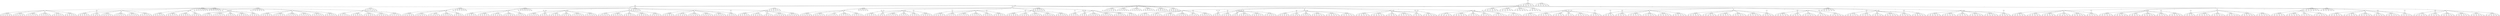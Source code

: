 strict digraph "" {
	0 -> 1	[label=3];
	0 -> 2	[label=3];
	0 -> 3	[label=1];
	0 -> 4	[label=1];
	0 -> 5	[label=3];
	0 -> 6	[label=2];
	1 -> 0	[label=4];
	1 -> 7	[label=2];
	1 -> 8	[label=3];
	1 -> 9	[label=1];
	1 -> 10	[label=0];
	1 -> 11	[label=3];
	1 -> 12	[label=2];
	2 -> 0	[label=4];
	2 -> 13	[label=5];
	2 -> 14	[label=2];
	2 -> 15	[label=2];
	2 -> 16	[label=2];
	2 -> 17	[label=2];
	2 -> 18	[label=2];
	3 -> 0	[label=2];
	3 -> 19	[label=1];
	3 -> 20	[label=3];
	3 -> 21	[label=1];
	3 -> 23	[label=4];
	3 -> 24	[label=7];
	4 -> 0	[label=4];
	4 -> 25	[label=2];
	4 -> 26	[label=4];
	4 -> 27	[label=4];
	4 -> 29	[label=5];
	4 -> 30	[label=3];
	5 -> 0	[label=5];
	5 -> 31	[label=1];
	5 -> 32	[label=2];
	5 -> 33	[label=1];
	5 -> 34	[label=6];
	5 -> 35	[label=2];
	5 -> 36	[label=3];
	6 -> 0	[label=1];
	6 -> 37	[label=3];
	6 -> 38	[label=6];
	6 -> 39	[label=4];
	6 -> 40	[label=2];
	6 -> 41	[label=0];
	6 -> 42	[label=2];
	7 -> 1	[label=1];
	7 -> 43	[label=1];
	7 -> 44	[label=3];
	7 -> 45	[label=2];
	7 -> 46	[label=1];
	7 -> 47	[label=1];
	7 -> 48	[label=2];
	8 -> 1	[label=1];
	8 -> 49	[label=5];
	8 -> 50	[label=1];
	8 -> 51	[label=1];
	8 -> 52	[label=0];
	8 -> 53	[label=2];
	8 -> 54	[label=3];
	9 -> 1	[label=2];
	9 -> 55	[label=2];
	9 -> 56	[label=1];
	9 -> 59	[label=4];
	9 -> 60	[label=3];
	10 -> 1	[label=1];
	10 -> 61	[label=5];
	10 -> 62	[label=2];
	10 -> 63	[label=4];
	10 -> 64	[label=1];
	10 -> 65	[label=3];
	11 -> 1	[label=3];
	11 -> 67	[label=3];
	11 -> 68	[label=1];
	11 -> 69	[label=3];
	11 -> 70	[label=2];
	11 -> 71	[label=3];
	11 -> 72	[label=2];
	12 -> 1	[label=2];
	12 -> 73	[label=3];
	12 -> 75	[label=6];
	12 -> 76	[label=1];
	12 -> 77	[label=3];
	12 -> 78	[label=3];
	13 -> 2	[label=6];
	13 -> 80	[label=4];
	13 -> 81	[label=3];
	13 -> 82	[label=4];
	13 -> 83	[label=4];
	13 -> 84	[label=1];
	14 -> 2	[label=3];
	14 -> 85	[label=2];
	14 -> 86	[label=3];
	14 -> 88	[label=4];
	14 -> 89	[label=2];
	14 -> 90	[label=2];
	15 -> 2	[label=4];
	15 -> 91	[label=2];
	15 -> 92	[label=3];
	15 -> 93	[label=2];
	15 -> 94	[label=3];
	15 -> 95	[label=2];
	15 -> 96	[label=1];
	16 -> 2	[label=4];
	16 -> 97	[label=3];
	16 -> 98	[label=3];
	16 -> 99	[label=1];
	16 -> 100	[label=1];
	16 -> 102	[label=2];
	17 -> 2	[label=1];
	17 -> 103	[label=4];
	17 -> 104	[label=2];
	17 -> 105	[label=3];
	17 -> 106	[label=1];
	17 -> 107	[label=1];
	17 -> 108	[label=3];
	18 -> 2	[label=1];
	18 -> 109	[label=2];
	18 -> 110	[label=3];
	18 -> 111	[label=2];
	18 -> 113	[label=1];
	18 -> 114	[label=2];
	19 -> 3	[label=4];
	19 -> 115	[label=2];
	19 -> 116	[label=0];
	19 -> 118	[label=3];
	19 -> 119	[label=2];
	19 -> 120	[label=5];
	20 -> 3	[label=1];
	20 -> 121	[label=5];
	20 -> 122	[label=1];
	20 -> 123	[label=1];
	20 -> 124	[label=1];
	20 -> 125	[label=3];
	20 -> 126	[label=1];
	21 -> 3	[label=3];
	21 -> 127	[label=2];
	21 -> 128	[label=2];
	21 -> 129	[label=0];
	21 -> 130	[label=3];
	21 -> 131	[label=2];
	21 -> 132	[label=4];
	22 -> 3	[label=2];
	22 -> 133	[label=3];
	22 -> 134	[label=4];
	22 -> 135	[label=2];
	22 -> 136	[label=3];
	22 -> 137	[label=3];
	22 -> 138	[label=2];
	23 -> 3	[label=4];
	23 -> 139	[label=2];
	23 -> 141	[label=1];
	23 -> 142	[label=4];
	23 -> 143	[label=2];
	23 -> 144	[label=2];
	24 -> 3	[label=5];
	24 -> 145	[label=2];
	24 -> 146	[label=4];
	24 -> 147	[label=4];
	24 -> 148	[label=3];
	24 -> 149	[label=1];
	24 -> 150	[label=6];
	25 -> 4	[label=3];
	25 -> 151	[label=1];
	25 -> 152	[label=2];
	25 -> 153	[label=0];
	25 -> 154	[label=3];
	25 -> 155	[label=2];
	25 -> 156	[label=2];
	26 -> 4	[label=4];
	26 -> 157	[label=2];
	26 -> 158	[label=3];
	26 -> 159	[label=3];
	26 -> 160	[label=3];
	26 -> 161	[label=1];
	26 -> 162	[label=3];
	27 -> 4	[label=4];
	27 -> 163	[label=3];
	27 -> 164	[label=1];
	27 -> 165	[label=2];
	27 -> 166	[label=1];
	27 -> 167	[label=4];
	27 -> 168	[label=1];
	28 -> 4	[label=4];
	28 -> 169	[label=2];
	28 -> 170	[label=2];
	28 -> 171	[label=3];
	28 -> 172	[label=5];
	29 -> 4	[label=2];
	29 -> 175	[label=5];
	29 -> 176	[label=2];
	29 -> 177	[label=3];
	29 -> 178	[label=2];
	29 -> 179	[label=2];
	29 -> 180	[label=3];
	30 -> 4	[label=4];
	30 -> 181	[label=3];
	30 -> 182	[label=5];
	30 -> 183	[label=3];
	30 -> 184	[label=2];
	30 -> 185	[label=2];
	30 -> 186	[label=3];
	31 -> 5	[label=1];
	31 -> 187	[label=2];
	31 -> 188	[label=2];
	31 -> 189	[label=2];
	31 -> 190	[label=2];
	31 -> 191	[label=2];
	31 -> 192	[label=3];
	32 -> 5	[label=1];
	32 -> 193	[label=5];
	32 -> 194	[label=4];
	32 -> 195	[label=2];
	32 -> 196	[label=4];
	32 -> 197	[label=6];
	32 -> 198	[label=4];
	33 -> 5	[label=1];
	33 -> 199	[label=2];
	33 -> 200	[label=5];
	33 -> 201	[label=2];
	33 -> 202	[label=2];
	33 -> 203	[label=3];
	33 -> 204	[label=4];
	34 -> 5	[label=4];
	34 -> 205	[label=3];
	34 -> 206	[label=0];
	34 -> 207	[label=1];
	34 -> 209	[label=5];
	34 -> 210	[label=2];
	35 -> 5	[label=0];
	35 -> 211	[label=0];
	35 -> 212	[label=4];
	35 -> 213	[label=2];
	35 -> 214	[label=4];
	35 -> 215	[label=4];
	35 -> 216	[label=4];
	36 -> 5	[label=3];
	36 -> 217	[label=1];
	36 -> 218	[label=4];
	36 -> 219	[label=0];
	36 -> 220	[label=1];
	36 -> 221	[label=3];
	36 -> 222	[label=0];
	37 -> 6	[label=4];
	37 -> 223	[label=2];
	37 -> 224	[label=1];
	37 -> 225	[label=2];
	37 -> 226	[label=2];
	37 -> 227	[label=2];
	37 -> 228	[label=2];
	38 -> 6	[label=4];
	38 -> 229	[label=1];
	38 -> 230	[label=1];
	38 -> 231	[label=2];
	38 -> 232	[label=1];
	38 -> 233	[label=2];
	38 -> 234	[label=2];
	39 -> 6	[label=5];
	39 -> 235	[label=2];
	39 -> 236	[label=5];
	39 -> 237	[label=2];
	39 -> 238	[label=0];
	39 -> 239	[label=3];
	39 -> 240	[label=2];
	40 -> 241	[label=2];
	40 -> 243	[label=1];
	40 -> 245	[label=2];
	40 -> 246	[label=2];
	41 -> 6	[label=1];
	41 -> 247	[label=1];
	41 -> 248	[label=1];
	41 -> 249	[label=4];
	41 -> 250	[label=1];
	41 -> 251	[label=4];
	41 -> 252	[label=3];
	42 -> 6	[label=2];
	42 -> 253	[label=0];
	42 -> 254	[label=4];
	42 -> 255	[label=0];
	42 -> 256	[label=2];
	42 -> 257	[label=2];
	42 -> 258	[label=3];
	43 -> 7	[label=2];
	43 -> 259	[label=2];
	43 -> 260	[label=3];
	43 -> 261	[label=3];
	43 -> 262	[label=2];
	43 -> 263	[label=0];
	43 -> 264	[label=4];
	44 -> 7	[label=1];
	44 -> 265	[label=1];
	44 -> 266	[label=3];
	44 -> 267	[label=1];
	44 -> 268	[label=3];
	44 -> 269	[label=2];
	44 -> 270	[label=3];
	45 -> 7	[label=1];
	45 -> 271	[label=2];
	45 -> 272	[label=1];
	45 -> 273	[label=2];
	45 -> 274	[label=2];
	45 -> 275	[label=4];
	45 -> 276	[label=6];
	46 -> 7	[label=4];
	46 -> 277	[label=5];
	46 -> 278	[label=4];
	46 -> 279	[label=3];
	46 -> 280	[label=1];
	46 -> 281	[label=3];
	46 -> 282	[label=4];
	47 -> 7	[label=0];
	47 -> 283	[label=4];
	47 -> 284	[label=1];
	47 -> 285	[label=2];
	47 -> 286	[label=2];
	47 -> 287	[label=2];
	47 -> 288	[label=3];
	48 -> 7	[label=4];
	48 -> 289	[label=2];
	48 -> 290	[label=1];
	48 -> 291	[label=1];
	48 -> 292	[label=4];
	48 -> 293	[label=3];
	48 -> 294	[label=3];
	49 -> 8	[label=4];
	49 -> 295	[label=2];
	49 -> 296	[label=4];
	49 -> 297	[label=0];
	49 -> 298	[label=4];
	49 -> 299	[label=3];
	49 -> 300	[label=1];
	50 -> 8	[label=0];
	50 -> 301	[label=0];
	50 -> 302	[label=2];
	50 -> 303	[label=1];
	50 -> 304	[label=2];
	50 -> 306	[label=2];
	51 -> 307	[label=0];
	51 -> 308	[label=2];
	51 -> 309	[label=2];
	51 -> 310	[label=2];
	51 -> 311	[label=3];
	51 -> 312	[label=3];
	52 -> 8	[label=3];
	52 -> 313	[label=1];
	52 -> 314	[label=2];
	52 -> 315	[label=6];
	52 -> 316	[label=4];
	52 -> 317	[label=1];
	52 -> 318	[label=3];
	53 -> 8	[label=2];
	53 -> 319	[label=3];
	53 -> 320	[label=1];
	53 -> 321	[label=1];
	53 -> 322	[label=2];
	53 -> 323	[label=2];
	53 -> 324	[label=5];
	54 -> 8	[label=2];
	54 -> 325	[label=3];
	54 -> 326	[label=1];
	54 -> 327	[label=4];
	54 -> 328	[label=1];
	54 -> 329	[label=3];
	54 -> 330	[label=1];
	55 -> 9	[label=3];
	55 -> 331	[label=6];
	55 -> 332	[label=3];
	55 -> 333	[label=1];
	55 -> 334	[label=1];
	55 -> 335	[label=6];
	55 -> 336	[label=4];
	56 -> 9	[label=3];
	56 -> 337	[label=2];
	56 -> 338	[label=2];
	56 -> 339	[label=1];
	56 -> 340	[label=2];
	56 -> 341	[label=3];
	56 -> 342	[label=5];
	57 -> 9	[label=4];
	57 -> 343	[label=1];
	57 -> 344	[label=2];
	57 -> 345	[label=2];
	57 -> 346	[label=3];
	57 -> 347	[label=2];
	57 -> 348	[label=1];
	58 -> 9	[label=4];
	58 -> 349	[label=3];
	58 -> 350	[label=3];
	58 -> 351	[label=5];
	58 -> 352	[label=3];
	58 -> 353	[label=3];
	58 -> 354	[label=3];
	59 -> 9	[label=2];
	59 -> 355	[label=4];
	59 -> 356	[label=2];
	59 -> 357	[label=1];
	59 -> 358	[label=3];
	59 -> 359	[label=3];
	59 -> 360	[label=2];
	60 -> 9	[label=4];
	60 -> 361	[label=2];
	60 -> 362	[label=3];
	60 -> 363	[label=4];
	60 -> 365	[label=4];
	60 -> 366	[label=3];
	61 -> 10	[label=1];
	61 -> 367	[label=0];
	61 -> 369	[label=1];
	61 -> 370	[label=2];
	61 -> 371	[label=3];
	61 -> 372	[label=1];
	62 -> 10	[label=4];
	62 -> 373	[label=2];
	62 -> 374	[label=1];
	62 -> 375	[label=2];
	62 -> 376	[label=4];
	62 -> 377	[label=1];
	62 -> 378	[label=4];
	63 -> 10	[label=1];
	63 -> 380	[label=3];
	63 -> 381	[label=2];
	63 -> 382	[label=2];
	63 -> 383	[label=1];
	63 -> 384	[label=2];
	64 -> 10	[label=3];
	64 -> 385	[label=5];
	64 -> 386	[label=2];
	64 -> 387	[label=4];
	64 -> 388	[label=5];
	64 -> 389	[label=3];
	64 -> 390	[label=2];
	65 -> 10	[label=2];
	65 -> 391	[label=2];
	65 -> 392	[label=4];
	65 -> 393	[label=1];
	65 -> 395	[label=1];
	65 -> 396	[label=4];
	66 -> 10	[label=1];
	66 -> 397	[label=2];
	66 -> 398	[label=3];
	66 -> 399	[label=3];
	66 -> 400	[label=2];
	66 -> 401	[label=0];
	66 -> 402	[label=1];
	67 -> 11	[label=5];
	67 -> 403	[label=5];
	67 -> 404	[label=5];
	67 -> 405	[label=3];
	67 -> 406	[label=5];
	67 -> 407	[label=6];
	67 -> 408	[label=4];
	68 -> 11	[label=2];
	68 -> 409	[label=3];
	68 -> 410	[label=3];
	68 -> 411	[label=0];
	68 -> 412	[label=3];
	68 -> 413	[label=2];
	68 -> 414	[label=4];
	69 -> 11	[label=4];
	69 -> 415	[label=1];
	69 -> 416	[label=4];
	69 -> 417	[label=2];
	69 -> 418	[label=3];
	69 -> 419	[label=0];
	69 -> 420	[label=1];
	70 -> 11	[label=3];
	70 -> 421	[label=3];
	70 -> 422	[label=3];
	70 -> 423	[label=3];
	70 -> 424	[label=2];
	70 -> 425	[label=2];
	70 -> 426	[label=2];
	71 -> 11	[label=2];
	71 -> 427	[label=4];
	71 -> 428	[label=4];
	71 -> 429	[label=0];
	71 -> 430	[label=4];
	71 -> 431	[label=0];
	71 -> 432	[label=6];
	72 -> 11	[label=1];
	72 -> 433	[label=2];
	72 -> 434	[label=1];
	72 -> 435	[label=2];
	72 -> 436	[label=4];
	72 -> 437	[label=2];
	72 -> 438	[label=2];
	73 -> 12	[label=1];
	73 -> 439	[label=2];
	73 -> 440	[label=4];
	73 -> 441	[label=3];
	73 -> 442	[label=2];
	73 -> 443	[label=3];
	73 -> 444	[label=4];
	74 -> 12	[label=3];
	74 -> 445	[label=3];
	74 -> 446	[label=4];
	74 -> 447	[label=3];
	74 -> 448	[label=2];
	74 -> 449	[label=2];
	74 -> 450	[label=2];
	75 -> 12	[label=5];
	75 -> 451	[label=2];
	75 -> 452	[label=3];
	75 -> 453	[label=1];
	75 -> 454	[label=3];
	75 -> 455	[label=1];
	75 -> 456	[label=1];
	76 -> 12	[label=3];
	76 -> 457	[label=4];
	76 -> 458	[label=2];
	76 -> 459	[label=1];
	76 -> 460	[label=3];
	76 -> 461	[label=2];
	76 -> 462	[label=1];
	77 -> 12	[label=3];
	77 -> 463	[label=2];
	77 -> 464	[label=3];
	77 -> 465	[label=3];
	77 -> 466	[label=2];
	77 -> 467	[label=2];
	77 -> 468	[label=4];
	78 -> 12	[label=3];
	78 -> 469	[label=2];
	78 -> 470	[label=4];
	78 -> 471	[label=1];
	78 -> 472	[label=1];
	78 -> 473	[label=5];
	78 -> 474	[label=1];
	79 -> 13	[label=4];
	79 -> 475	[label=4];
	79 -> 476	[label=2];
	79 -> 477	[label=2];
	79 -> 478	[label=2];
	79 -> 479	[label=4];
	79 -> 480	[label=4];
	80 -> 13	[label=2];
	80 -> 481	[label=1];
	80 -> 482	[label=2];
	80 -> 483	[label=2];
	80 -> 484	[label=1];
	80 -> 485	[label=2];
	80 -> 486	[label=2];
	81 -> 13	[label=2];
	81 -> 487	[label=5];
	81 -> 488	[label=2];
	81 -> 489	[label=5];
	81 -> 490	[label=2];
	81 -> 491	[label=2];
	81 -> 492	[label=6];
	82 -> 13	[label=1];
	82 -> 493	[label=3];
	82 -> 494	[label=3];
	82 -> 495	[label=1];
	82 -> 496	[label=2];
	82 -> 497	[label=2];
	82 -> 498	[label=4];
	83 -> 13	[label=3];
	83 -> 499	[label=1];
	83 -> 500	[label=4];
	83 -> 501	[label=0];
	83 -> 502	[label=3];
	83 -> 503	[label=2];
	83 -> 504	[label=2];
	84 -> 13	[label=1];
	84 -> 505	[label=2];
	84 -> 507	[label=3];
	84 -> 508	[label=5];
	84 -> 509	[label=3];
	84 -> 510	[label=2];
	85 -> 14	[label=3];
	85 -> 511	[label=1];
	85 -> 512	[label=4];
	85 -> 513	[label=3];
	85 -> 514	[label=5];
	85 -> 515	[label=2];
	85 -> 516	[label=3];
	86 -> 14	[label=5];
	86 -> 517	[label=0];
	86 -> 518	[label=5];
	86 -> 519	[label=3];
	86 -> 520	[label=0];
	86 -> 521	[label=3];
	86 -> 522	[label=1];
	87 -> 14	[label=4];
	87 -> 523	[label=0];
	87 -> 524	[label=2];
	87 -> 525	[label=3];
	87 -> 526	[label=2];
	87 -> 527	[label=0];
	87 -> 528	[label=3];
	88 -> 14	[label=1];
	88 -> 529	[label=3];
	88 -> 530	[label=2];
	88 -> 531	[label=3];
	88 -> 532	[label=0];
	88 -> 533	[label=3];
	88 -> 534	[label=4];
	89 -> 14	[label=3];
	89 -> 535	[label=0];
	89 -> 536	[label=2];
	89 -> 537	[label=1];
	89 -> 538	[label=4];
	89 -> 539	[label=1];
	89 -> 540	[label=5];
	90 -> 14	[label=1];
	90 -> 541	[label=3];
	90 -> 542	[label=2];
	90 -> 544	[label=2];
	90 -> 545	[label=2];
	90 -> 546	[label=1];
	91 -> 15	[label=2];
	91 -> 547	[label=4];
	91 -> 548	[label=1];
	91 -> 549	[label=0];
	91 -> 550	[label=2];
	91 -> 551	[label=3];
	91 -> 552	[label=2];
	92 -> 15	[label=3];
	92 -> 553	[label=2];
	92 -> 554	[label=1];
	92 -> 555	[label=1];
	92 -> 556	[label=6];
	93 -> 15	[label=2];
	93 -> 559	[label=2];
	93 -> 560	[label=1];
	93 -> 561	[label=3];
	93 -> 562	[label=4];
	93 -> 563	[label=4];
	93 -> 564	[label=1];
	94 -> 15	[label=2];
	94 -> 565	[label=2];
	94 -> 566	[label=6];
	94 -> 567	[label=2];
	94 -> 568	[label=1];
	94 -> 569	[label=2];
	95 -> 15	[label=0];
	95 -> 571	[label=4];
	95 -> 572	[label=3];
	95 -> 573	[label=0];
	95 -> 574	[label=0];
	95 -> 575	[label=0];
	95 -> 576	[label=1];
	96 -> 15	[label=1];
	96 -> 577	[label=1];
	96 -> 578	[label=4];
	96 -> 579	[label=2];
	96 -> 580	[label=2];
	96 -> 581	[label=2];
	96 -> 582	[label=3];
	97 -> 16	[label=3];
	97 -> 583	[label=2];
	97 -> 584	[label=2];
	97 -> 585	[label=2];
	97 -> 586	[label=2];
	97 -> 587	[label=1];
	97 -> 588	[label=5];
	98 -> 16	[label=2];
	98 -> 589	[label=5];
	98 -> 590	[label=1];
	98 -> 591	[label=4];
	98 -> 592	[label=6];
	98 -> 593	[label=1];
	98 -> 594	[label=4];
	99 -> 16	[label=0];
	99 -> 595	[label=3];
	99 -> 596	[label=2];
	99 -> 597	[label=4];
	99 -> 598	[label=0];
	99 -> 599	[label=2];
	99 -> 600	[label=3];
	100 -> 16	[label=3];
	100 -> 601	[label=5];
	100 -> 602	[label=2];
	100 -> 603	[label=3];
	100 -> 604	[label=2];
	100 -> 605	[label=3];
	100 -> 606	[label=3];
	101 -> 16	[label=2];
	101 -> 607	[label=2];
	101 -> 608	[label=3];
	101 -> 610	[label=1];
	101 -> 611	[label=1];
	101 -> 612	[label=2];
	102 -> 16	[label=4];
	102 -> 613	[label=1];
	102 -> 614	[label=3];
	102 -> 615	[label=2];
	102 -> 616	[label=3];
	102 -> 617	[label=3];
	102 -> 618	[label=1];
	103 -> 17	[label=4];
	103 -> 619	[label=3];
	103 -> 620	[label=1];
	103 -> 621	[label=0];
	103 -> 622	[label=3];
	103 -> 623	[label=3];
	103 -> 624	[label=2];
	104 -> 17	[label=1];
	104 -> 625	[label=0];
	104 -> 626	[label=1];
	104 -> 627	[label=0];
	104 -> 628	[label=2];
	104 -> 629	[label=2];
	104 -> 630	[label=5];
	105 -> 17	[label=2];
	105 -> 631	[label=3];
	105 -> 632	[label=4];
	105 -> 633	[label=3];
	105 -> 634	[label=3];
	105 -> 635	[label=3];
	105 -> 636	[label=1];
	106 -> 17	[label=1];
	106 -> 637	[label=4];
	106 -> 638	[label=1];
	106 -> 639	[label=2];
	106 -> 640	[label=3];
	106 -> 641	[label=3];
	106 -> 642	[label=1];
	107 -> 17	[label=3];
	107 -> 643	[label=4];
	107 -> 644	[label=1];
	107 -> 645	[label=0];
	107 -> 646	[label=2];
	107 -> 647	[label=2];
	107 -> 648	[label=5];
	108 -> 17	[label=2];
	108 -> 649	[label=2];
	108 -> 650	[label=2];
	108 -> 652	[label=1];
	108 -> 653	[label=3];
	108 -> 654	[label=5];
	109 -> 18	[label=2];
	109 -> 655	[label=2];
	109 -> 656	[label=1];
	109 -> 657	[label=3];
	109 -> 658	[label=3];
	109 -> 659	[label=3];
	109 -> 660	[label=2];
	110 -> 18	[label=1];
	110 -> 661	[label=4];
	110 -> 662	[label=4];
	110 -> 663	[label=5];
	110 -> 664	[label=0];
	110 -> 665	[label=3];
	110 -> 666	[label=3];
	111 -> 18	[label=1];
	111 -> 667	[label=4];
	111 -> 668	[label=0];
	111 -> 670	[label=2];
	111 -> 671	[label=2];
	111 -> 672	[label=1];
	112 -> 18	[label=1];
	112 -> 673	[label=1];
	112 -> 674	[label=1];
	112 -> 675	[label=3];
	112 -> 676	[label=3];
	112 -> 677	[label=3];
	112 -> 678	[label=2];
	113 -> 18	[label=3];
	113 -> 679	[label=3];
	113 -> 680	[label=1];
	113 -> 681	[label=3];
	113 -> 682	[label=2];
	113 -> 683	[label=4];
	113 -> 684	[label=2];
	114 -> 18	[label=1];
	114 -> 685	[label=1];
	114 -> 686	[label=3];
	114 -> 687	[label=0];
	114 -> 688	[label=0];
	114 -> 689	[label=4];
	114 -> 690	[label=3];
	115 -> 19	[label=3];
	115 -> 691	[label=3];
	115 -> 692	[label=2];
	115 -> 693	[label=2];
	115 -> 694	[label=2];
	115 -> 695	[label=4];
	115 -> 696	[label=4];
	116 -> 19	[label=3];
	116 -> 697	[label=2];
	116 -> 698	[label=4];
	116 -> 699	[label=1];
	116 -> 700	[label=0];
	116 -> 701	[label=1];
	116 -> 702	[label=1];
	117 -> 19	[label=1];
	117 -> 703	[label=3];
	117 -> 705	[label=3];
	117 -> 706	[label=3];
	117 -> 707	[label=2];
	117 -> 708	[label=4];
	118 -> 19	[label=1];
	118 -> 709	[label=5];
	118 -> 710	[label=2];
	118 -> 711	[label=3];
	118 -> 712	[label=1];
	118 -> 713	[label=1];
	118 -> 714	[label=4];
	119 -> 19	[label=2];
	119 -> 715	[label=1];
	119 -> 716	[label=2];
	119 -> 717	[label=0];
	119 -> 718	[label=2];
	119 -> 719	[label=0];
	119 -> 720	[label=3];
	120 -> 19	[label=1];
	120 -> 721	[label=2];
	120 -> 722	[label=1];
	120 -> 723	[label=3];
	120 -> 724	[label=4];
	120 -> 725	[label=1];
	120 -> 726	[label=3];
	121 -> 20	[label=3];
	121 -> 727	[label=1];
	121 -> 728	[label=0];
	121 -> 729	[label=1];
	121 -> 730	[label=4];
	121 -> 731	[label=1];
	121 -> 732	[label=1];
	122 -> 20	[label=2];
	122 -> 733	[label=5];
	122 -> 734	[label=4];
	122 -> 736	[label=2];
	122 -> 738	[label=2];
	123 -> 20	[label=2];
	123 -> 739	[label=5];
	123 -> 740	[label=2];
	123 -> 741	[label=3];
	123 -> 742	[label=3];
	123 -> 743	[label=4];
	123 -> 744	[label=2];
	124 -> 20	[label=0];
	124 -> 745	[label=1];
	124 -> 746	[label=2];
	124 -> 748	[label=2];
	124 -> 749	[label=6];
	124 -> 750	[label=1];
	125 -> 20	[label=6];
	125 -> 751	[label=2];
	125 -> 753	[label=3];
	125 -> 754	[label=3];
	125 -> 755	[label=2];
	125 -> 756	[label=3];
	126 -> 20	[label=2];
	126 -> 757	[label=1];
	126 -> 758	[label=3];
	126 -> 759	[label=1];
	126 -> 760	[label=3];
	126 -> 761	[label=3];
	126 -> 762	[label=2];
	127 -> 21	[label=3];
	127 -> 763	[label=3];
	127 -> 764	[label=2];
	127 -> 765	[label=1];
	127 -> 766	[label=2];
	127 -> 767	[label=2];
	127 -> 768	[label=6];
	128 -> 21	[label=2];
	128 -> 769	[label=1];
	128 -> 770	[label=3];
	128 -> 771	[label=4];
	128 -> 772	[label=2];
	128 -> 773	[label=2];
	129 -> 21	[label=3];
	129 -> 775	[label=3];
	129 -> 776	[label=3];
	129 -> 777	[label=2];
	129 -> 778	[label=2];
	129 -> 779	[label=4];
	129 -> 780	[label=1];
	130 -> 21	[label=5];
	130 -> 781	[label=2];
	130 -> 782	[label=2];
	130 -> 783	[label=0];
	130 -> 784	[label=1];
	130 -> 785	[label=3];
	130 -> 786	[label=3];
	131 -> 21	[label=5];
	131 -> 787	[label=3];
	131 -> 788	[label=2];
	131 -> 789	[label=1];
	131 -> 790	[label=3];
	131 -> 791	[label=3];
	132 -> 21	[label=1];
	132 -> 793	[label=1];
	132 -> 794	[label=3];
	132 -> 795	[label=3];
	132 -> 796	[label=0];
	132 -> 797	[label=2];
	132 -> 798	[label=2];
	133 -> 22	[label=0];
	133 -> 799	[label=2];
	133 -> 800	[label=3];
	133 -> 801	[label=1];
	133 -> 802	[label=2];
	133 -> 803	[label=1];
	133 -> 804	[label=1];
	134 -> 22	[label=3];
	134 -> 805	[label=2];
	134 -> 806	[label=1];
	134 -> 807	[label=2];
	134 -> 808	[label=2];
	134 -> 809	[label=3];
	134 -> 810	[label=2];
	135 -> 22	[label=2];
	135 -> 811	[label=1];
	135 -> 812	[label=2];
	135 -> 813	[label=4];
	135 -> 814	[label=3];
	135 -> 815	[label=2];
	135 -> 816	[label=2];
	136 -> 22	[label=3];
	136 -> 817	[label=5];
	136 -> 818	[label=3];
	136 -> 819	[label=2];
	136 -> 820	[label=3];
	136 -> 821	[label=2];
	136 -> 822	[label=2];
	137 -> 22	[label=0];
	137 -> 823	[label=1];
	137 -> 824	[label=0];
	137 -> 825	[label=3];
	137 -> 826	[label=3];
	137 -> 827	[label=5];
	137 -> 828	[label=0];
	138 -> 22	[label=2];
	138 -> 829	[label=2];
	138 -> 830	[label=3];
	138 -> 831	[label=5];
	138 -> 832	[label=2];
	138 -> 833	[label=4];
	138 -> 834	[label=1];
	139 -> 23	[label=1];
	139 -> 835	[label=2];
	139 -> 836	[label=5];
	139 -> 837	[label=2];
	139 -> 838	[label=1];
	139 -> 839	[label=2];
	139 -> 840	[label=2];
	140 -> 23	[label=0];
	140 -> 841	[label=3];
	140 -> 842	[label=2];
	140 -> 843	[label=4];
	140 -> 844	[label=4];
	140 -> 845	[label=3];
	140 -> 846	[label=2];
	141 -> 23	[label=4];
	141 -> 847	[label=3];
	141 -> 848	[label=4];
	141 -> 849	[label=1];
	141 -> 850	[label=1];
	141 -> 851	[label=3];
	142 -> 23	[label=3];
	142 -> 853	[label=2];
	142 -> 854	[label=4];
	142 -> 855	[label=1];
	142 -> 856	[label=4];
	142 -> 857	[label=2];
	142 -> 858	[label=5];
	143 -> 23	[label=2];
	143 -> 859	[label=4];
	143 -> 860	[label=3];
	143 -> 861	[label=3];
	143 -> 862	[label=1];
	143 -> 863	[label=2];
	143 -> 864	[label=3];
	144 -> 23	[label=3];
	144 -> 865	[label=4];
	144 -> 866	[label=3];
	144 -> 867	[label=2];
	144 -> 868	[label=3];
	144 -> 869	[label=3];
	144 -> 870	[label=6];
	145 -> 24	[label=1];
	145 -> 872	[label=6];
	145 -> 873	[label=5];
	145 -> 874	[label=4];
	145 -> 875	[label=2];
	145 -> 876	[label=2];
	146 -> 24	[label=1];
	146 -> 877	[label=0];
	146 -> 879	[label=3];
	146 -> 880	[label=1];
	146 -> 881	[label=3];
	147 -> 24	[label=2];
	147 -> 883	[label=3];
	147 -> 884	[label=2];
	147 -> 885	[label=4];
	147 -> 886	[label=3];
	147 -> 887	[label=2];
	147 -> 888	[label=2];
	148 -> 24	[label=1];
	148 -> 889	[label=3];
	148 -> 890	[label=2];
	148 -> 891	[label=2];
	148 -> 892	[label=4];
	148 -> 893	[label=3];
	148 -> 894	[label=2];
	149 -> 895	[label=6];
	149 -> 896	[label=2];
	149 -> 897	[label=3];
	149 -> 898	[label=1];
	149 -> 899	[label=0];
	149 -> 900	[label=5];
	150 -> 24	[label=4];
	150 -> 902	[label=2];
	150 -> 903	[label=3];
	150 -> 904	[label=4];
	150 -> 905	[label=1];
	150 -> 906	[label=4];
	151 -> 25	[label=3];
	151 -> 907	[label=3];
	151 -> 908	[label=1];
	151 -> 909	[label=1];
	151 -> 910	[label=3];
	151 -> 911	[label=2];
	151 -> 912	[label=1];
	152 -> 25	[label=2];
	152 -> 913	[label=2];
	152 -> 914	[label=4];
	152 -> 915	[label=0];
	152 -> 916	[label=1];
	152 -> 917	[label=3];
	152 -> 918	[label=4];
	153 -> 25	[label=4];
	153 -> 919	[label=1];
	153 -> 920	[label=3];
	153 -> 921	[label=2];
	153 -> 922	[label=3];
	153 -> 923	[label=2];
	153 -> 924	[label=3];
	154 -> 25	[label=2];
	154 -> 925	[label=3];
	154 -> 926	[label=4];
	154 -> 927	[label=1];
	154 -> 928	[label=5];
	154 -> 929	[label=2];
	154 -> 930	[label=2];
	155 -> 25	[label=4];
	155 -> 931	[label=1];
	155 -> 932	[label=3];
	155 -> 933	[label=1];
	155 -> 934	[label=4];
	155 -> 935	[label=5];
	156 -> 25	[label=2];
	156 -> 937	[label=5];
	156 -> 938	[label=2];
	156 -> 939	[label=3];
	156 -> 940	[label=2];
	156 -> 941	[label=2];
	156 -> 942	[label=1];
	157 -> 26	[label=2];
	157 -> 943	[label=1];
	157 -> 945	[label=3];
	157 -> 946	[label=1];
	157 -> 947	[label=3];
	158 -> 26	[label=2];
	158 -> 949	[label=2];
	158 -> 951	[label=4];
	158 -> 952	[label=5];
	158 -> 953	[label=2];
	158 -> 954	[label=3];
	159 -> 26	[label=1];
	159 -> 955	[label=2];
	159 -> 956	[label=3];
	159 -> 957	[label=2];
	160 -> 26	[label=2];
	160 -> 961	[label=4];
	160 -> 962	[label=1];
	160 -> 963	[label=3];
	160 -> 964	[label=2];
	160 -> 965	[label=0];
	160 -> 966	[label=1];
	161 -> 26	[label=3];
	161 -> 967	[label=4];
	161 -> 968	[label=1];
	161 -> 969	[label=3];
	161 -> 970	[label=2];
	161 -> 971	[label=3];
	161 -> 972	[label=0];
	162 -> 26	[label=2];
	162 -> 973	[label=4];
	162 -> 974	[label=5];
	162 -> 975	[label=1];
	162 -> 976	[label=3];
	162 -> 977	[label=2];
	162 -> 978	[label=2];
	163 -> 27	[label=5];
	163 -> 979	[label=0];
	163 -> 980	[label=6];
	163 -> 981	[label=5];
	163 -> 982	[label=3];
	163 -> 983	[label=1];
	163 -> 984	[label=4];
	164 -> 27	[label=4];
	164 -> 985	[label=3];
	164 -> 986	[label=1];
	164 -> 987	[label=3];
	164 -> 989	[label=1];
	164 -> 990	[label=5];
	165 -> 27	[label=3];
	165 -> 991	[label=2];
	165 -> 992	[label=2];
	165 -> 993	[label=4];
	165 -> 994	[label=3];
	165 -> 996	[label=3];
	166 -> 997	[label=3];
	166 -> 998	[label=4];
	166 -> 999	[label=0];
	166 -> 1000	[label=1];
	166 -> 1001	[label=1];
	166 -> 1002	[label=1];
	167 -> 27	[label=1];
	167 -> 1003	[label=1];
	167 -> 1004	[label=4];
	167 -> 1005	[label=2];
	167 -> 1006	[label=3];
	167 -> 1007	[label=3];
	167 -> 1008	[label=3];
	168 -> 27	[label=1];
	168 -> 1009	[label=3];
	168 -> 1010	[label=4];
	168 -> 1011	[label=1];
	168 -> 1012	[label=5];
	168 -> 1013	[label=4];
	168 -> 1014	[label=1];
	169 -> 28	[label=1];
	169 -> 1015	[label=2];
	169 -> 1016	[label=5];
	169 -> 1017	[label=3];
	169 -> 1018	[label=1];
	169 -> 1019	[label=2];
	169 -> 1020	[label=2];
	170 -> 28	[label=3];
	170 -> 1021	[label=2];
	170 -> 1022	[label=3];
	170 -> 1023	[label=5];
	170 -> 1024	[label=2];
	170 -> 1025	[label=5];
	170 -> 1026	[label=1];
	171 -> 28	[label=2];
	171 -> 1027	[label=4];
	171 -> 1028	[label=2];
	171 -> 1029	[label=3];
	171 -> 1030	[label=4];
	171 -> 1031	[label=4];
	171 -> 1032	[label=1];
	172 -> 28	[label=1];
	172 -> 1034	[label=2];
	172 -> 1035	[label=3];
	172 -> 1036	[label=2];
	172 -> 1037	[label=3];
	172 -> 1038	[label=1];
	173 -> 28	[label=2];
	173 -> 1039	[label=2];
	173 -> 1040	[label=2];
	173 -> 1041	[label=2];
	173 -> 1042	[label=1];
	173 -> 1044	[label=2];
	174 -> 28	[label=3];
	174 -> 1045	[label=4];
	174 -> 1046	[label=4];
	174 -> 1047	[label=1];
	174 -> 1048	[label=2];
	174 -> 1049	[label=5];
	174 -> 1050	[label=3];
	175 -> 29	[label=3];
	175 -> 1051	[label=2];
	175 -> 1052	[label=3];
	175 -> 1053	[label=2];
	175 -> 1054	[label=5];
	175 -> 1055	[label=2];
	175 -> 1056	[label=3];
	176 -> 29	[label=1];
	176 -> 1057	[label=3];
	176 -> 1058	[label=1];
	176 -> 1059	[label=1];
	176 -> 1060	[label=2];
	176 -> 1061	[label=0];
	176 -> 1062	[label=2];
	177 -> 29	[label=3];
	177 -> 1063	[label=4];
	177 -> 1064	[label=3];
	177 -> 1065	[label=1];
	177 -> 1066	[label=5];
	177 -> 1068	[label=4];
	178 -> 29	[label=2];
	178 -> 1069	[label=4];
	178 -> 1070	[label=0];
	178 -> 1071	[label=3];
	178 -> 1072	[label=2];
	178 -> 1073	[label=3];
	178 -> 1074	[label=4];
	179 -> 29	[label=3];
	179 -> 1077	[label=3];
	179 -> 1078	[label=5];
	179 -> 1079	[label=4];
	179 -> 1080	[label=2];
	180 -> 29	[label=1];
	180 -> 1081	[label=2];
	180 -> 1082	[label=2];
	180 -> 1083	[label=4];
	180 -> 1084	[label=2];
	180 -> 1085	[label=5];
	180 -> 1086	[label=3];
	181 -> 30	[label=4];
	181 -> 1087	[label=3];
	181 -> 1088	[label=4];
	181 -> 1089	[label=2];
	181 -> 1090	[label=1];
	181 -> 1091	[label=3];
	181 -> 1092	[label=3];
	182 -> 30	[label=3];
	182 -> 1093	[label=3];
	182 -> 1094	[label=3];
	182 -> 1095	[label=2];
	182 -> 1096	[label=4];
	182 -> 1097	[label=0];
	182 -> 1098	[label=3];
	183 -> 30	[label=0];
	183 -> 1100	[label=4];
	183 -> 1101	[label=3];
	183 -> 1102	[label=3];
	183 -> 1103	[label=3];
	183 -> 1104	[label=2];
	184 -> 30	[label=4];
	184 -> 1105	[label=3];
	184 -> 1106	[label=2];
	184 -> 1108	[label=1];
	184 -> 1109	[label=3];
	184 -> 1110	[label=1];
	185 -> 30	[label=3];
	185 -> 1111	[label=4];
	185 -> 1112	[label=1];
	185 -> 1113	[label=4];
	185 -> 1114	[label=3];
	185 -> 1115	[label=3];
	185 -> 1116	[label=4];
	186 -> 30	[label=2];
	186 -> 1117	[label=3];
	186 -> 1118	[label=3];
	186 -> 1119	[label=1];
	186 -> 1120	[label=2];
	186 -> 1121	[label=2];
	186 -> 1122	[label=3];
	187 -> 31	[label=3];
	187 -> 1123	[label=6];
	187 -> 1124	[label=1];
	187 -> 1125	[label=3];
	187 -> 1126	[label=1];
	187 -> 1127	[label=3];
	187 -> 1128	[label=4];
	188 -> 31	[label=0];
	188 -> 1129	[label=6];
	188 -> 1130	[label=3];
	188 -> 1131	[label=2];
	188 -> 1132	[label=1];
	188 -> 1133	[label=3];
	188 -> 1134	[label=3];
	189 -> 31	[label=1];
	189 -> 1135	[label=2];
	189 -> 1136	[label=0];
	189 -> 1137	[label=4];
	189 -> 1138	[label=2];
	189 -> 1139	[label=0];
	190 -> 31	[label=2];
	190 -> 1143	[label=4];
	190 -> 1144	[label=1];
	190 -> 1145	[label=0];
	190 -> 1146	[label=2];
	191 -> 31	[label=2];
	191 -> 1147	[label=2];
	191 -> 1148	[label=4];
	191 -> 1149	[label=2];
	191 -> 1150	[label=2];
	191 -> 1151	[label=2];
	191 -> 1152	[label=1];
	192 -> 31	[label=2];
	192 -> 1153	[label=2];
	192 -> 1154	[label=1];
	192 -> 1155	[label=4];
	192 -> 1157	[label=0];
	192 -> 1158	[label=3];
	193 -> 32	[label=1];
	193 -> 1159	[label=0];
	193 -> 1160	[label=4];
	193 -> 1162	[label=4];
	193 -> 1163	[label=2];
	193 -> 1164	[label=4];
	194 -> 32	[label=4];
	194 -> 1166	[label=4];
	194 -> 1167	[label=3];
	194 -> 1168	[label=3];
	194 -> 1169	[label=2];
	194 -> 1170	[label=4];
	195 -> 32	[label=3];
	195 -> 1171	[label=0];
	195 -> 1172	[label=3];
	195 -> 1173	[label=4];
	195 -> 1174	[label=4];
	195 -> 1175	[label=1];
	195 -> 1176	[label=4];
	196 -> 32	[label=2];
	196 -> 1177	[label=2];
	196 -> 1178	[label=4];
	196 -> 1179	[label=3];
	196 -> 1180	[label=2];
	196 -> 1181	[label=3];
	196 -> 1182	[label=2];
	197 -> 32	[label=3];
	197 -> 1183	[label=0];
	197 -> 1184	[label=3];
	197 -> 1185	[label=2];
	197 -> 1186	[label=2];
	197 -> 1187	[label=4];
	197 -> 1188	[label=4];
	198 -> 32	[label=5];
	198 -> 1189	[label=2];
	198 -> 1190	[label=3];
	198 -> 1191	[label=3];
	198 -> 1192	[label=3];
	198 -> 1193	[label=2];
	198 -> 1194	[label=1];
	199 -> 33	[label=4];
	199 -> 1195	[label=3];
	199 -> 1196	[label=1];
	199 -> 1197	[label=5];
	199 -> 1198	[label=2];
	199 -> 1199	[label=1];
	199 -> 1200	[label=3];
	200 -> 33	[label=5];
	200 -> 1201	[label=2];
	200 -> 1202	[label=6];
	200 -> 1203	[label=3];
	200 -> 1204	[label=1];
	200 -> 1205	[label=4];
	200 -> 1206	[label=1];
	201 -> 33	[label=4];
	201 -> 1207	[label=2];
	201 -> 1208	[label=0];
	201 -> 1209	[label=0];
	201 -> 1210	[label=3];
	201 -> 1211	[label=3];
	201 -> 1212	[label=1];
	202 -> 33	[label=3];
	202 -> 1213	[label=2];
	202 -> 1214	[label=6];
	202 -> 1215	[label=0];
	202 -> 1216	[label=2];
	202 -> 1217	[label=2];
	202 -> 1218	[label=0];
	203 -> 33	[label=2];
	203 -> 1219	[label=3];
	203 -> 1220	[label=2];
	203 -> 1221	[label=2];
	203 -> 1222	[label=2];
	203 -> 1223	[label=3];
	203 -> 1224	[label=4];
	204 -> 33	[label=1];
	204 -> 1225	[label=2];
	204 -> 1226	[label=2];
	204 -> 1228	[label=5];
	204 -> 1229	[label=2];
	204 -> 1230	[label=1];
	205 -> 34	[label=1];
	205 -> 1231	[label=1];
	205 -> 1232	[label=4];
	205 -> 1233	[label=3];
	205 -> 1234	[label=1];
	205 -> 1235	[label=3];
	205 -> 1236	[label=3];
	206 -> 34	[label=2];
	206 -> 1238	[label=0];
	206 -> 1239	[label=6];
	206 -> 1240	[label=1];
	206 -> 1241	[label=0];
	206 -> 1242	[label=4];
	207 -> 34	[label=3];
	207 -> 1243	[label=2];
	207 -> 1244	[label=3];
	207 -> 1245	[label=4];
	207 -> 1246	[label=1];
	207 -> 1247	[label=1];
	207 -> 1248	[label=2];
	208 -> 34	[label=3];
	208 -> 1249	[label=0];
	208 -> 1250	[label=0];
	208 -> 1251	[label=4];
	208 -> 1252	[label=2];
	208 -> 1253	[label=0];
	208 -> 1254	[label=3];
	209 -> 34	[label=1];
	209 -> 1255	[label=2];
	209 -> 1256	[label=1];
	209 -> 1257	[label=2];
	209 -> 1258	[label=4];
	209 -> 1259	[label=1];
	210 -> 34	[label=1];
	210 -> 1261	[label=1];
	210 -> 1262	[label=2];
	210 -> 1263	[label=2];
	210 -> 1264	[label=1];
	210 -> 1265	[label=1];
	210 -> 1266	[label=1];
	211 -> 35	[label=2];
	211 -> 1267	[label=3];
	211 -> 1268	[label=1];
	211 -> 1269	[label=6];
	211 -> 1270	[label=1];
	211 -> 1271	[label=2];
	211 -> 1272	[label=2];
	212 -> 35	[label=2];
	212 -> 1273	[label=6];
	212 -> 1275	[label=0];
	212 -> 1276	[label=3];
	212 -> 1277	[label=4];
	212 -> 1278	[label=1];
	213 -> 35	[label=2];
	213 -> 1279	[label=2];
	213 -> 1280	[label=3];
	213 -> 1281	[label=2];
	213 -> 1282	[label=1];
	213 -> 1283	[label=4];
	214 -> 35	[label=1];
	214 -> 1285	[label=4];
	214 -> 1286	[label=4];
	214 -> 1287	[label=3];
	214 -> 1288	[label=5];
	214 -> 1289	[label=2];
	214 -> 1290	[label=2];
	215 -> 35	[label=3];
	215 -> 1291	[label=3];
	215 -> 1292	[label=3];
	215 -> 1294	[label=3];
	215 -> 1295	[label=1];
	215 -> 1296	[label=4];
	216 -> 35	[label=3];
	216 -> 1297	[label=2];
	216 -> 1298	[label=1];
	216 -> 1299	[label=2];
	216 -> 1300	[label=1];
	216 -> 1301	[label=2];
	216 -> 1302	[label=2];
	217 -> 36	[label=4];
	217 -> 1303	[label=4];
	217 -> 1304	[label=3];
	217 -> 1305	[label=3];
	217 -> 1306	[label=4];
	217 -> 1307	[label=4];
	217 -> 1308	[label=5];
	218 -> 36	[label=3];
	218 -> 1309	[label=3];
	218 -> 1310	[label=3];
	218 -> 1311	[label=1];
	218 -> 1312	[label=2];
	218 -> 1313	[label=6];
	218 -> 1314	[label=2];
	219 -> 36	[label=3];
	219 -> 1315	[label=3];
	219 -> 1316	[label=2];
	219 -> 1317	[label=0];
	219 -> 1318	[label=3];
	219 -> 1319	[label=3];
	220 -> 36	[label=3];
	220 -> 1321	[label=4];
	220 -> 1322	[label=1];
	220 -> 1323	[label=1];
	220 -> 1324	[label=4];
	220 -> 1325	[label=1];
	220 -> 1326	[label=5];
	221 -> 36	[label=1];
	221 -> 1327	[label=4];
	221 -> 1328	[label=2];
	221 -> 1329	[label=2];
	221 -> 1330	[label=3];
	221 -> 1331	[label=6];
	221 -> 1332	[label=4];
	222 -> 36	[label=3];
	222 -> 1334	[label=1];
	222 -> 1335	[label=3];
	222 -> 1336	[label=5];
	222 -> 1337	[label=4];
	222 -> 1338	[label=0];
	223 -> 37	[label=2];
	223 -> 1339	[label=3];
	223 -> 1340	[label=1];
	223 -> 1341	[label=3];
	223 -> 1342	[label=3];
	223 -> 1343	[label=2];
	223 -> 1344	[label=2];
	224 -> 37	[label=2];
	224 -> 1345	[label=1];
	224 -> 1346	[label=1];
	224 -> 1347	[label=3];
	224 -> 1348	[label=1];
	224 -> 1349	[label=0];
	224 -> 1350	[label=2];
	225 -> 37	[label=3];
	225 -> 1351	[label=2];
	225 -> 1352	[label=2];
	225 -> 1353	[label=2];
	225 -> 1354	[label=3];
	225 -> 1355	[label=2];
	225 -> 1356	[label=5];
	226 -> 37	[label=2];
	226 -> 1357	[label=3];
	226 -> 1358	[label=2];
	226 -> 1359	[label=4];
	226 -> 1360	[label=2];
	226 -> 1361	[label=1];
	226 -> 1362	[label=2];
	227 -> 37	[label=0];
	227 -> 1363	[label=4];
	227 -> 1364	[label=4];
	227 -> 1365	[label=3];
	227 -> 1366	[label=3];
	227 -> 1367	[label=0];
	227 -> 1368	[label=2];
	228 -> 37	[label=3];
	228 -> 1369	[label=3];
	228 -> 1370	[label=1];
	228 -> 1371	[label=3];
	228 -> 1373	[label=3];
	228 -> 1374	[label=0];
	229 -> 38	[label=1];
	229 -> 1375	[label=3];
	229 -> 1376	[label=2];
	229 -> 1377	[label=3];
	229 -> 1378	[label=2];
	229 -> 1379	[label=5];
	229 -> 1380	[label=3];
	230 -> 38	[label=1];
	230 -> 1381	[label=2];
	230 -> 1382	[label=3];
	230 -> 1383	[label=4];
	230 -> 1384	[label=4];
	230 -> 1385	[label=1];
	230 -> 1386	[label=3];
	231 -> 38	[label=6];
	231 -> 1387	[label=5];
	231 -> 1389	[label=0];
	231 -> 1390	[label=2];
	231 -> 1391	[label=3];
	231 -> 1392	[label=1];
	232 -> 38	[label=3];
	232 -> 1393	[label=3];
	232 -> 1394	[label=2];
	232 -> 1395	[label=3];
	232 -> 1396	[label=4];
	232 -> 1397	[label=0];
	232 -> 1398	[label=4];
	233 -> 38	[label=3];
	233 -> 1399	[label=3];
	233 -> 1400	[label=5];
	233 -> 1401	[label=2];
	233 -> 1403	[label=3];
	233 -> 1404	[label=3];
	234 -> 38	[label=4];
	234 -> 1405	[label=3];
	234 -> 1406	[label=1];
	234 -> 1407	[label=4];
	234 -> 1408	[label=2];
	234 -> 1409	[label=3];
	234 -> 1410	[label=3];
	235 -> 39	[label=1];
	235 -> 1411	[label=4];
	235 -> 1413	[label=3];
	235 -> 1414	[label=5];
	235 -> 1415	[label=3];
	235 -> 1416	[label=1];
	236 -> 39	[label=4];
	236 -> 1417	[label=3];
	236 -> 1418	[label=1];
	236 -> 1419	[label=2];
	236 -> 1420	[label=1];
	236 -> 1421	[label=3];
	236 -> 1422	[label=0];
	237 -> 39	[label=1];
	237 -> 1423	[label=4];
	237 -> 1424	[label=1];
	237 -> 1425	[label=3];
	237 -> 1426	[label=3];
	237 -> 1427	[label=1];
	237 -> 1428	[label=0];
	238 -> 39	[label=2];
	238 -> 1429	[label=5];
	238 -> 1430	[label=2];
	238 -> 1431	[label=3];
	238 -> 1432	[label=1];
	238 -> 1433	[label=1];
	238 -> 1434	[label=2];
	239 -> 39	[label=4];
	239 -> 1435	[label=3];
	239 -> 1436	[label=4];
	239 -> 1437	[label=5];
	239 -> 1438	[label=6];
	239 -> 1439	[label=3];
	239 -> 1440	[label=4];
	240 -> 1441	[label=2];
	240 -> 1442	[label=4];
	240 -> 1443	[label=2];
	240 -> 1444	[label=0];
	240 -> 1445	[label=3];
	240 -> 1446	[label=5];
	241 -> 40	[label=3];
	241 -> 1447	[label=1];
	241 -> 1448	[label=3];
	241 -> 1449	[label=2];
	241 -> 1450	[label=3];
	241 -> 1451	[label=3];
	241 -> 1452	[label=3];
	242 -> 40	[label=5];
	242 -> 1453	[label=4];
	242 -> 1454	[label=1];
	242 -> 1455	[label=5];
	242 -> 1456	[label=1];
	242 -> 1457	[label=1];
	242 -> 1458	[label=2];
	243 -> 40	[label=2];
	243 -> 1459	[label=5];
	243 -> 1460	[label=3];
	243 -> 1461	[label=1];
	243 -> 1462	[label=0];
	243 -> 1463	[label=3];
	243 -> 1464	[label=4];
	244 -> 40	[label=1];
	244 -> 1465	[label=2];
	244 -> 1466	[label=3];
	244 -> 1467	[label=3];
	244 -> 1468	[label=3];
	244 -> 1469	[label=2];
	244 -> 1470	[label=4];
	245 -> 40	[label=4];
	245 -> 1471	[label=2];
	245 -> 1472	[label=1];
	245 -> 1473	[label=0];
	245 -> 1474	[label=1];
	245 -> 1476	[label=4];
	246 -> 40	[label=5];
	246 -> 1477	[label=3];
	246 -> 1478	[label=1];
	246 -> 1479	[label=1];
	246 -> 1480	[label=3];
	246 -> 1481	[label=3];
	246 -> 1482	[label=0];
	247 -> 41	[label=2];
	247 -> 1483	[label=2];
	247 -> 1484	[label=5];
	247 -> 1485	[label=2];
	247 -> 1486	[label=3];
	247 -> 1487	[label=3];
	247 -> 1488	[label=2];
	248 -> 41	[label=3];
	248 -> 1489	[label=1];
	248 -> 1490	[label=1];
	248 -> 1491	[label=2];
	248 -> 1492	[label=1];
	248 -> 1493	[label=3];
	248 -> 1494	[label=3];
	249 -> 41	[label=6];
	249 -> 1495	[label=4];
	249 -> 1496	[label=0];
	249 -> 1497	[label=4];
	249 -> 1498	[label=2];
	249 -> 1499	[label=2];
	249 -> 1500	[label=2];
	250 -> 41	[label=1];
	250 -> 1501	[label=2];
	250 -> 1503	[label=1];
	250 -> 1504	[label=1];
	250 -> 1505	[label=2];
	250 -> 1506	[label=3];
	251 -> 41	[label=2];
	251 -> 1507	[label=5];
	251 -> 1508	[label=2];
	251 -> 1509	[label=3];
	251 -> 1510	[label=2];
	251 -> 1511	[label=4];
	251 -> 1512	[label=2];
	252 -> 41	[label=3];
	252 -> 1513	[label=2];
	252 -> 1514	[label=1];
	252 -> 1515	[label=1];
	252 -> 1517	[label=1];
	252 -> 1518	[label=5];
	253 -> 42	[label=3];
	253 -> 1519	[label=2];
	253 -> 1520	[label=1];
	253 -> 1521	[label=5];
	253 -> 1522	[label=4];
	253 -> 1523	[label=2];
	253 -> 1524	[label=3];
	254 -> 42	[label=3];
	254 -> 1525	[label=4];
	254 -> 1527	[label=3];
	254 -> 1528	[label=1];
	254 -> 1529	[label=2];
	254 -> 1530	[label=1];
	255 -> 42	[label=2];
	255 -> 1531	[label=2];
	255 -> 1532	[label=2];
	255 -> 1533	[label=2];
	255 -> 1534	[label=1];
	255 -> 1535	[label=2];
	255 -> 1536	[label=4];
	256 -> 42	[label=2];
	256 -> 1537	[label=3];
	256 -> 1538	[label=5];
	256 -> 1539	[label=3];
	256 -> 1540	[label=1];
	256 -> 1541	[label=4];
	256 -> 1542	[label=1];
	257 -> 1543	[label=2];
	257 -> 1544	[label=2];
	257 -> 1545	[label=4];
	257 -> 1546	[label=1];
	257 -> 1547	[label=2];
	257 -> 1548	[label=4];
	258 -> 42	[label=3];
	258 -> 1549	[label=2];
	258 -> 1550	[label=3];
	258 -> 1551	[label=1];
	258 -> 1552	[label=2];
	258 -> 1553	[label=3];
	258 -> 1554	[label=2];
	259 -> 43	[label=4];
	260 -> 43	[label=1];
	261 -> 43	[label=5];
	262 -> 43	[label=1];
	263 -> 43	[label=1];
	264 -> 43	[label=2];
	265 -> 44	[label=1];
	266 -> 44	[label=3];
	267 -> 44	[label=1];
	268 -> 44	[label=1];
	269 -> 44	[label=6];
	270 -> 44	[label=1];
	271 -> 45	[label=1];
	272 -> 45	[label=2];
	273 -> 45	[label=4];
	274 -> 45	[label=2];
	275 -> 45	[label=2];
	276 -> 45	[label=5];
	277 -> 46	[label=2];
	278 -> 46	[label=2];
	279 -> 46	[label=2];
	280 -> 46	[label=4];
	281 -> 46	[label=1];
	282 -> 46	[label=5];
	284 -> 47	[label=1];
	285 -> 47	[label=5];
	286 -> 47	[label=1];
	287 -> 47	[label=3];
	288 -> 47	[label=3];
	289 -> 48	[label=1];
	290 -> 48	[label=1];
	291 -> 48	[label=1];
	292 -> 48	[label=3];
	293 -> 48	[label=0];
	294 -> 48	[label=1];
	295 -> 49	[label=3];
	296 -> 49	[label=2];
	297 -> 49	[label=3];
	298 -> 49	[label=1];
	299 -> 49	[label=6];
	300 -> 49	[label=3];
	301 -> 50	[label=2];
	302 -> 50	[label=2];
	304 -> 50	[label=4];
	305 -> 50	[label=1];
	306 -> 50	[label=1];
	307 -> 51	[label=1];
	308 -> 51	[label=3];
	309 -> 51	[label=0];
	310 -> 51	[label=2];
	311 -> 51	[label=3];
	313 -> 52	[label=2];
	314 -> 52	[label=2];
	315 -> 52	[label=0];
	316 -> 52	[label=3];
	317 -> 52	[label=4];
	318 -> 52	[label=3];
	319 -> 53	[label=4];
	320 -> 53	[label=2];
	321 -> 53	[label=6];
	322 -> 53	[label=2];
	323 -> 53	[label=4];
	324 -> 53	[label=3];
	325 -> 54	[label=4];
	326 -> 54	[label=0];
	327 -> 54	[label=2];
	328 -> 54	[label=0];
	329 -> 54	[label=5];
	330 -> 54	[label=3];
	331 -> 55	[label=6];
	332 -> 55	[label=0];
	333 -> 55	[label=1];
	334 -> 55	[label=3];
	335 -> 55	[label=2];
	336 -> 55	[label=2];
	337 -> 56	[label=4];
	338 -> 56	[label=3];
	339 -> 56	[label=4];
	340 -> 56	[label=4];
	341 -> 56	[label=3];
	342 -> 56	[label=3];
	343 -> 57	[label=3];
	344 -> 57	[label=2];
	345 -> 57	[label=7];
	346 -> 57	[label=1];
	347 -> 57	[label=3];
	348 -> 57	[label=2];
	349 -> 58	[label=0];
	350 -> 58	[label=4];
	351 -> 58	[label=4];
	352 -> 58	[label=2];
	353 -> 58	[label=3];
	354 -> 58	[label=6];
	355 -> 59	[label=2];
	356 -> 59	[label=0];
	357 -> 59	[label=2];
	358 -> 59	[label=2];
	359 -> 59	[label=3];
	360 -> 59	[label=1];
	361 -> 60	[label=2];
	362 -> 60	[label=1];
	363 -> 60	[label=3];
	364 -> 60	[label=3];
	365 -> 60	[label=4];
	366 -> 60	[label=1];
	367 -> 61	[label=3];
	368 -> 61	[label=1];
	369 -> 61	[label=2];
	370 -> 61	[label=5];
	371 -> 61	[label=3];
	372 -> 61	[label=4];
	373 -> 62	[label=3];
	374 -> 62	[label=5];
	375 -> 62	[label=2];
	376 -> 62	[label=1];
	377 -> 62	[label=3];
	378 -> 62	[label=3];
	379 -> 63	[label=1];
	380 -> 63	[label=2];
	381 -> 63	[label=4];
	382 -> 63	[label=2];
	383 -> 63	[label=4];
	384 -> 63	[label=2];
	385 -> 64	[label=1];
	386 -> 64	[label=5];
	387 -> 64	[label=3];
	388 -> 64	[label=4];
	389 -> 64	[label=1];
	390 -> 64	[label=2];
	391 -> 65	[label=3];
	392 -> 65	[label=2];
	393 -> 65	[label=2];
	394 -> 65	[label=3];
	395 -> 65	[label=1];
	396 -> 65	[label=0];
	397 -> 66	[label=1];
	398 -> 66	[label=2];
	399 -> 66	[label=1];
	400 -> 66	[label=3];
	401 -> 66	[label=0];
	402 -> 66	[label=3];
	403 -> 67	[label=2];
	404 -> 67	[label=2];
	405 -> 67	[label=2];
	406 -> 67	[label=3];
	407 -> 67	[label=2];
	408 -> 67	[label=1];
	409 -> 68	[label=1];
	410 -> 68	[label=5];
	411 -> 68	[label=1];
	412 -> 68	[label=3];
	413 -> 68	[label=6];
	414 -> 68	[label=4];
	415 -> 69	[label=3];
	416 -> 69	[label=4];
	417 -> 69	[label=4];
	418 -> 69	[label=2];
	419 -> 69	[label=4];
	420 -> 69	[label=5];
	421 -> 70	[label=3];
	422 -> 70	[label=4];
	423 -> 70	[label=1];
	424 -> 70	[label=2];
	425 -> 70	[label=3];
	426 -> 70	[label=1];
	427 -> 71	[label=1];
	428 -> 71	[label=3];
	429 -> 71	[label=1];
	430 -> 71	[label=3];
	431 -> 71	[label=3];
	432 -> 71	[label=1];
	433 -> 72	[label=3];
	434 -> 72	[label=3];
	435 -> 72	[label=3];
	436 -> 72	[label=3];
	437 -> 72	[label=2];
	438 -> 72	[label=3];
	439 -> 73	[label=4];
	440 -> 73	[label=1];
	441 -> 73	[label=0];
	442 -> 73	[label=4];
	445 -> 74	[label=3];
	446 -> 74	[label=2];
	447 -> 74	[label=1];
	449 -> 74	[label=4];
	450 -> 74	[label=4];
	451 -> 75	[label=2];
	452 -> 75	[label=4];
	453 -> 75	[label=2];
	454 -> 75	[label=2];
	455 -> 75	[label=4];
	456 -> 75	[label=2];
	457 -> 76	[label=3];
	458 -> 76	[label=2];
	459 -> 76	[label=2];
	460 -> 76	[label=2];
	461 -> 76	[label=5];
	462 -> 76	[label=2];
	463 -> 77	[label=5];
	464 -> 77	[label=3];
	465 -> 77	[label=4];
	466 -> 77	[label=2];
	468 -> 77	[label=4];
	469 -> 78	[label=4];
	470 -> 78	[label=1];
	471 -> 78	[label=2];
	472 -> 78	[label=1];
	473 -> 78	[label=0];
	474 -> 78	[label=1];
	475 -> 79	[label=3];
	476 -> 79	[label=4];
	477 -> 79	[label=2];
	478 -> 79	[label=2];
	479 -> 79	[label=2];
	480 -> 79	[label=0];
	481 -> 80	[label=1];
	482 -> 80	[label=2];
	483 -> 80	[label=4];
	484 -> 80	[label=2];
	485 -> 80	[label=2];
	486 -> 80	[label=2];
	487 -> 81	[label=5];
	488 -> 81	[label=5];
	489 -> 81	[label=2];
	490 -> 81	[label=0];
	491 -> 81	[label=4];
	493 -> 82	[label=2];
	494 -> 82	[label=1];
	496 -> 82	[label=2];
	497 -> 82	[label=3];
	498 -> 82	[label=2];
	499 -> 83	[label=4];
	500 -> 83	[label=1];
	501 -> 83	[label=0];
	502 -> 83	[label=4];
	503 -> 83	[label=2];
	504 -> 83	[label=4];
	505 -> 84	[label=3];
	506 -> 84	[label=5];
	507 -> 84	[label=0];
	508 -> 84	[label=2];
	509 -> 84	[label=2];
	510 -> 84	[label=1];
	511 -> 85	[label=3];
	512 -> 85	[label=3];
	513 -> 85	[label=3];
	514 -> 85	[label=4];
	515 -> 85	[label=2];
	516 -> 85	[label=4];
	517 -> 86	[label=4];
	518 -> 86	[label=6];
	519 -> 86	[label=1];
	520 -> 86	[label=2];
	521 -> 86	[label=1];
	522 -> 86	[label=4];
	523 -> 87	[label=3];
	524 -> 87	[label=1];
	525 -> 87	[label=4];
	526 -> 87	[label=3];
	528 -> 87	[label=4];
	529 -> 88	[label=3];
	530 -> 88	[label=4];
	531 -> 88	[label=1];
	533 -> 88	[label=1];
	534 -> 88	[label=2];
	535 -> 89	[label=2];
	536 -> 89	[label=2];
	537 -> 89	[label=3];
	538 -> 89	[label=3];
	539 -> 89	[label=3];
	540 -> 89	[label=3];
	541 -> 90	[label=4];
	542 -> 90	[label=4];
	543 -> 90	[label=5];
	544 -> 90	[label=2];
	545 -> 90	[label=2];
	546 -> 90	[label=3];
	547 -> 91	[label=4];
	548 -> 91	[label=1];
	549 -> 91	[label=3];
	550 -> 91	[label=2];
	551 -> 91	[label=1];
	552 -> 91	[label=2];
	553 -> 92	[label=4];
	554 -> 92	[label=4];
	555 -> 92	[label=3];
	556 -> 92	[label=3];
	557 -> 92	[label=4];
	558 -> 92	[label=4];
	559 -> 93	[label=4];
	561 -> 93	[label=1];
	562 -> 93	[label=3];
	563 -> 93	[label=0];
	564 -> 93	[label=4];
	565 -> 94	[label=4];
	566 -> 94	[label=3];
	567 -> 94	[label=2];
	568 -> 94	[label=2];
	569 -> 94	[label=1];
	570 -> 94	[label=2];
	571 -> 95	[label=1];
	572 -> 95	[label=1];
	573 -> 95	[label=5];
	574 -> 95	[label=3];
	575 -> 95	[label=1];
	576 -> 95	[label=4];
	577 -> 96	[label=4];
	578 -> 96	[label=2];
	579 -> 96	[label=3];
	580 -> 96	[label=1];
	581 -> 96	[label=4];
	582 -> 96	[label=4];
	583 -> 97	[label=0];
	585 -> 97	[label=3];
	586 -> 97	[label=2];
	587 -> 97	[label=3];
	588 -> 97	[label=2];
	589 -> 98	[label=1];
	590 -> 98	[label=2];
	591 -> 98	[label=3];
	592 -> 98	[label=4];
	593 -> 98	[label=4];
	594 -> 98	[label=3];
	595 -> 99	[label=0];
	596 -> 99	[label=4];
	597 -> 99	[label=3];
	598 -> 99	[label=5];
	600 -> 99	[label=2];
	601 -> 100	[label=6];
	602 -> 100	[label=1];
	603 -> 100	[label=3];
	604 -> 100	[label=2];
	605 -> 100	[label=4];
	606 -> 100	[label=2];
	607 -> 101	[label=4];
	608 -> 101	[label=2];
	609 -> 101	[label=1];
	610 -> 101	[label=4];
	612 -> 101	[label=1];
	613 -> 102	[label=3];
	615 -> 102	[label=2];
	616 -> 102	[label=3];
	617 -> 102	[label=2];
	618 -> 102	[label=2];
	619 -> 103	[label=2];
	620 -> 103	[label=2];
	621 -> 103	[label=4];
	622 -> 103	[label=3];
	623 -> 103	[label=1];
	624 -> 103	[label=1];
	625 -> 104	[label=4];
	626 -> 104	[label=2];
	627 -> 104	[label=4];
	629 -> 104	[label=7];
	630 -> 104	[label=0];
	631 -> 105	[label=3];
	632 -> 105	[label=2];
	633 -> 105	[label=7];
	634 -> 105	[label=1];
	635 -> 105	[label=2];
	636 -> 105	[label=1];
	637 -> 106	[label=3];
	638 -> 106	[label=4];
	639 -> 106	[label=2];
	640 -> 106	[label=3];
	641 -> 106	[label=2];
	642 -> 106	[label=2];
	643 -> 107	[label=3];
	644 -> 107	[label=3];
	645 -> 107	[label=3];
	646 -> 107	[label=4];
	647 -> 107	[label=3];
	648 -> 107	[label=2];
	649 -> 108	[label=6];
	650 -> 108	[label=4];
	651 -> 108	[label=3];
	652 -> 108	[label=2];
	653 -> 108	[label=1];
	654 -> 108	[label=2];
	655 -> 109	[label=1];
	656 -> 109	[label=4];
	657 -> 109	[label=3];
	658 -> 109	[label=1];
	659 -> 109	[label=2];
	660 -> 109	[label=2];
	661 -> 110	[label=2];
	662 -> 110	[label=2];
	663 -> 110	[label=2];
	665 -> 110	[label=3];
	666 -> 110	[label=1];
	668 -> 111	[label=0];
	669 -> 111	[label=3];
	672 -> 111	[label=1];
	673 -> 112	[label=3];
	674 -> 112	[label=3];
	675 -> 112	[label=0];
	676 -> 112	[label=4];
	677 -> 112	[label=4];
	678 -> 112	[label=2];
	679 -> 113	[label=6];
	680 -> 113	[label=2];
	681 -> 113	[label=1];
	682 -> 113	[label=1];
	683 -> 113	[label=2];
	684 -> 113	[label=3];
	685 -> 114	[label=1];
	686 -> 114	[label=0];
	687 -> 114	[label=2];
	688 -> 114	[label=2];
	689 -> 114	[label=2];
	690 -> 114	[label=3];
	691 -> 115	[label=1];
	692 -> 115	[label=1];
	693 -> 115	[label=2];
	694 -> 115	[label=3];
	695 -> 115	[label=5];
	696 -> 115	[label=5];
	697 -> 116	[label=2];
	698 -> 116	[label=1];
	699 -> 116	[label=1];
	700 -> 116	[label=1];
	701 -> 116	[label=4];
	702 -> 116	[label=1];
	703 -> 117	[label=3];
	704 -> 117	[label=6];
	705 -> 117	[label=2];
	706 -> 117	[label=2];
	707 -> 117	[label=1];
	708 -> 117	[label=1];
	709 -> 118	[label=1];
	713 -> 118	[label=3];
	714 -> 118	[label=4];
	715 -> 119	[label=4];
	716 -> 119	[label=3];
	717 -> 119	[label=0];
	718 -> 119	[label=2];
	719 -> 119	[label=2];
	720 -> 119	[label=2];
	721 -> 120	[label=3];
	722 -> 120	[label=4];
	723 -> 120	[label=4];
	724 -> 120	[label=2];
	726 -> 120	[label=1];
	727 -> 121	[label=4];
	728 -> 121	[label=3];
	729 -> 121	[label=1];
	730 -> 121	[label=4];
	731 -> 121	[label=2];
	732 -> 121	[label=2];
	733 -> 122	[label=2];
	735 -> 122	[label=2];
	736 -> 122	[label=2];
	737 -> 122	[label=4];
	738 -> 122	[label=2];
	739 -> 123	[label=3];
	740 -> 123	[label=3];
	741 -> 123	[label=3];
	742 -> 123	[label=0];
	743 -> 123	[label=3];
	744 -> 123	[label=5];
	745 -> 124	[label=0];
	746 -> 124	[label=1];
	747 -> 124	[label=5];
	748 -> 124	[label=1];
	749 -> 124	[label=2];
	750 -> 124	[label=2];
	751 -> 125	[label=4];
	752 -> 125	[label=1];
	753 -> 125	[label=1];
	754 -> 125	[label=0];
	755 -> 125	[label=2];
	756 -> 125	[label=2];
	757 -> 126	[label=5];
	758 -> 126	[label=3];
	759 -> 126	[label=5];
	760 -> 126	[label=5];
	761 -> 126	[label=3];
	762 -> 126	[label=1];
	763 -> 127	[label=3];
	764 -> 127	[label=4];
	765 -> 127	[label=1];
	766 -> 127	[label=5];
	767 -> 127	[label=2];
	768 -> 127	[label=2];
	769 -> 128	[label=2];
	770 -> 128	[label=1];
	771 -> 128	[label=2];
	772 -> 128	[label=4];
	773 -> 128	[label=4];
	774 -> 128	[label=3];
	775 -> 129	[label=1];
	776 -> 129	[label=1];
	777 -> 129	[label=3];
	778 -> 129	[label=1];
	779 -> 129	[label=2];
	780 -> 129	[label=3];
	781 -> 130	[label=1];
	782 -> 130	[label=1];
	783 -> 130	[label=0];
	784 -> 130	[label=1];
	785 -> 130	[label=3];
	786 -> 130	[label=2];
	787 -> 131	[label=3];
	788 -> 131	[label=2];
	789 -> 131	[label=1];
	790 -> 131	[label=4];
	791 -> 131	[label=3];
	792 -> 131	[label=2];
	793 -> 132	[label=3];
	794 -> 132	[label=2];
	795 -> 132	[label=2];
	796 -> 132	[label=3];
	797 -> 132	[label=3];
	798 -> 132	[label=4];
	800 -> 133	[label=2];
	801 -> 133	[label=1];
	802 -> 133	[label=2];
	803 -> 133	[label=3];
	804 -> 133	[label=2];
	805 -> 134	[label=1];
	806 -> 134	[label=3];
	807 -> 134	[label=2];
	808 -> 134	[label=3];
	809 -> 134	[label=4];
	811 -> 135	[label=1];
	812 -> 135	[label=2];
	813 -> 135	[label=2];
	814 -> 135	[label=1];
	815 -> 135	[label=2];
	816 -> 135	[label=2];
	817 -> 136	[label=4];
	818 -> 136	[label=3];
	819 -> 136	[label=4];
	820 -> 136	[label=2];
	821 -> 136	[label=2];
	822 -> 136	[label=2];
	823 -> 137	[label=4];
	824 -> 137	[label=4];
	825 -> 137	[label=2];
	826 -> 137	[label=2];
	827 -> 137	[label=0];
	828 -> 137	[label=3];
	829 -> 138	[label=2];
	830 -> 138	[label=4];
	831 -> 138	[label=1];
	832 -> 138	[label=3];
	833 -> 138	[label=2];
	835 -> 139	[label=4];
	836 -> 139	[label=1];
	837 -> 139	[label=3];
	838 -> 139	[label=3];
	839 -> 139	[label=3];
	840 -> 139	[label=2];
	841 -> 140	[label=4];
	842 -> 140	[label=2];
	843 -> 140	[label=3];
	844 -> 140	[label=2];
	845 -> 140	[label=6];
	846 -> 140	[label=4];
	847 -> 141	[label=2];
	848 -> 141	[label=2];
	849 -> 141	[label=3];
	850 -> 141	[label=0];
	851 -> 141	[label=1];
	852 -> 141	[label=4];
	853 -> 142	[label=4];
	854 -> 142	[label=5];
	855 -> 142	[label=2];
	856 -> 142	[label=2];
	857 -> 142	[label=2];
	858 -> 142	[label=2];
	859 -> 143	[label=1];
	860 -> 143	[label=5];
	861 -> 143	[label=2];
	862 -> 143	[label=1];
	864 -> 143	[label=3];
	865 -> 144	[label=4];
	866 -> 144	[label=5];
	867 -> 144	[label=3];
	868 -> 144	[label=1];
	869 -> 144	[label=5];
	870 -> 144	[label=3];
	871 -> 145	[label=2];
	872 -> 145	[label=3];
	873 -> 145	[label=4];
	874 -> 145	[label=3];
	875 -> 145	[label=5];
	876 -> 145	[label=1];
	877 -> 146	[label=3];
	878 -> 146	[label=2];
	879 -> 146	[label=1];
	880 -> 146	[label=5];
	881 -> 146	[label=2];
	882 -> 146	[label=2];
	883 -> 147	[label=0];
	884 -> 147	[label=3];
	885 -> 147	[label=2];
	886 -> 147	[label=4];
	887 -> 147	[label=3];
	888 -> 147	[label=4];
	889 -> 148	[label=4];
	890 -> 148	[label=2];
	891 -> 148	[label=2];
	892 -> 148	[label=1];
	893 -> 148	[label=4];
	894 -> 148	[label=1];
	895 -> 149	[label=1];
	896 -> 149	[label=3];
	897 -> 149	[label=0];
	898 -> 149	[label=3];
	899 -> 149	[label=2];
	900 -> 149	[label=4];
	901 -> 150	[label=3];
	902 -> 150	[label=1];
	903 -> 150	[label=4];
	904 -> 150	[label=3];
	905 -> 150	[label=3];
	906 -> 150	[label=6];
	907 -> 151	[label=3];
	909 -> 151	[label=4];
	910 -> 151	[label=5];
	911 -> 151	[label=4];
	912 -> 151	[label=5];
	913 -> 152	[label=3];
	914 -> 152	[label=6];
	915 -> 152	[label=2];
	918 -> 152	[label=0];
	919 -> 153	[label=1];
	920 -> 153	[label=2];
	921 -> 153	[label=2];
	922 -> 153	[label=6];
	924 -> 153	[label=5];
	925 -> 154	[label=2];
	926 -> 154	[label=3];
	927 -> 154	[label=6];
	928 -> 154	[label=4];
	929 -> 154	[label=3];
	930 -> 154	[label=2];
	931 -> 155	[label=3];
	932 -> 155	[label=2];
	934 -> 155	[label=1];
	935 -> 155	[label=2];
	936 -> 155	[label=3];
	937 -> 156	[label=4];
	938 -> 156	[label=4];
	939 -> 156	[label=0];
	940 -> 156	[label=2];
	941 -> 156	[label=4];
	942 -> 156	[label=3];
	943 -> 157	[label=1];
	944 -> 157	[label=5];
	945 -> 157	[label=3];
	946 -> 157	[label=2];
	947 -> 157	[label=0];
	948 -> 157	[label=3];
	949 -> 158	[label=1];
	950 -> 158	[label=3];
	951 -> 158	[label=1];
	952 -> 158	[label=2];
	953 -> 158	[label=4];
	954 -> 158	[label=3];
	955 -> 159	[label=2];
	956 -> 159	[label=2];
	957 -> 159	[label=3];
	958 -> 159	[label=2];
	959 -> 159	[label=2];
	960 -> 159	[label=2];
	961 -> 160	[label=3];
	962 -> 160	[label=3];
	963 -> 160	[label=2];
	965 -> 160	[label=1];
	966 -> 160	[label=4];
	967 -> 161	[label=2];
	968 -> 161	[label=1];
	969 -> 161	[label=1];
	970 -> 161	[label=4];
	971 -> 161	[label=1];
	972 -> 161	[label=0];
	973 -> 162	[label=2];
	974 -> 162	[label=4];
	976 -> 162	[label=5];
	977 -> 162	[label=3];
	978 -> 162	[label=4];
	980 -> 163	[label=2];
	981 -> 163	[label=4];
	982 -> 163	[label=2];
	983 -> 163	[label=1];
	984 -> 163	[label=3];
	985 -> 164	[label=5];
	986 -> 164	[label=2];
	988 -> 164	[label=2];
	989 -> 164	[label=3];
	990 -> 164	[label=0];
	991 -> 165	[label=3];
	992 -> 165	[label=2];
	993 -> 165	[label=2];
	994 -> 165	[label=2];
	995 -> 165	[label=3];
	996 -> 165	[label=3];
	997 -> 166	[label=2];
	998 -> 166	[label=1];
	999 -> 166	[label=1];
	1000 -> 166	[label=1];
	1001 -> 166	[label=0];
	1002 -> 166	[label=2];
	1003 -> 167	[label=5];
	1004 -> 167	[label=1];
	1005 -> 167	[label=4];
	1006 -> 167	[label=3];
	1007 -> 167	[label=2];
	1008 -> 167	[label=2];
	1009 -> 168	[label=0];
	1010 -> 168	[label=3];
	1011 -> 168	[label=2];
	1012 -> 168	[label=4];
	1013 -> 168	[label=3];
	1014 -> 168	[label=3];
	1015 -> 169	[label=2];
	1016 -> 169	[label=1];
	1017 -> 169	[label=2];
	1018 -> 169	[label=2];
	1019 -> 169	[label=2];
	1020 -> 169	[label=2];
	1021 -> 170	[label=6];
	1022 -> 170	[label=1];
	1023 -> 170	[label=4];
	1024 -> 170	[label=3];
	1025 -> 170	[label=3];
	1026 -> 170	[label=4];
	1027 -> 171	[label=4];
	1028 -> 171	[label=3];
	1029 -> 171	[label=4];
	1030 -> 171	[label=1];
	1031 -> 171	[label=5];
	1032 -> 171	[label=2];
	1033 -> 172	[label=3];
	1034 -> 172	[label=2];
	1035 -> 172	[label=2];
	1036 -> 172	[label=1];
	1037 -> 172	[label=4];
	1038 -> 172	[label=2];
	1039 -> 173	[label=2];
	1040 -> 173	[label=4];
	1041 -> 173	[label=2];
	1042 -> 173	[label=3];
	1043 -> 173	[label=2];
	1044 -> 173	[label=0];
	1045 -> 174	[label=0];
	1046 -> 174	[label=3];
	1047 -> 174	[label=4];
	1048 -> 174	[label=3];
	1049 -> 174	[label=1];
	1050 -> 174	[label=2];
	1051 -> 175	[label=3];
	1052 -> 175	[label=1];
	1053 -> 175	[label=2];
	1054 -> 175	[label=4];
	1055 -> 175	[label=2];
	1056 -> 175	[label=1];
	1057 -> 176	[label=3];
	1058 -> 176	[label=5];
	1059 -> 176	[label=2];
	1060 -> 176	[label=2];
	1061 -> 176	[label=3];
	1062 -> 176	[label=1];
	1064 -> 177	[label=0];
	1065 -> 177	[label=3];
	1066 -> 177	[label=6];
	1067 -> 177	[label=4];
	1068 -> 177	[label=3];
	1069 -> 178	[label=2];
	1070 -> 178	[label=1];
	1071 -> 178	[label=2];
	1072 -> 178	[label=3];
	1073 -> 178	[label=1];
	1074 -> 178	[label=3];
	1075 -> 179	[label=2];
	1076 -> 179	[label=3];
	1077 -> 179	[label=3];
	1078 -> 179	[label=4];
	1079 -> 179	[label=1];
	1080 -> 179	[label=2];
	1081 -> 180	[label=1];
	1082 -> 180	[label=3];
	1083 -> 180	[label=3];
	1084 -> 180	[label=4];
	1086 -> 180	[label=3];
	1087 -> 181	[label=3];
	1088 -> 181	[label=3];
	1089 -> 181	[label=1];
	1091 -> 181	[label=2];
	1092 -> 181	[label=3];
	1093 -> 182	[label=4];
	1094 -> 182	[label=4];
	1095 -> 182	[label=2];
	1096 -> 182	[label=5];
	1097 -> 182	[label=4];
	1098 -> 182	[label=1];
	1099 -> 183	[label=2];
	1100 -> 183	[label=1];
	1101 -> 183	[label=1];
	1102 -> 183	[label=2];
	1104 -> 183	[label=0];
	1105 -> 184	[label=3];
	1106 -> 184	[label=4];
	1107 -> 184	[label=2];
	1109 -> 184	[label=3];
	1110 -> 184	[label=1];
	1111 -> 185	[label=2];
	1112 -> 185	[label=4];
	1113 -> 185	[label=2];
	1114 -> 185	[label=4];
	1115 -> 185	[label=2];
	1117 -> 186	[label=4];
	1119 -> 186	[label=3];
	1121 -> 186	[label=2];
	1122 -> 186	[label=2];
	1123 -> 187	[label=4];
	1124 -> 187	[label=3];
	1125 -> 187	[label=3];
	1126 -> 187	[label=4];
	1128 -> 187	[label=3];
	1129 -> 188	[label=4];
	1130 -> 188	[label=1];
	1131 -> 188	[label=2];
	1132 -> 188	[label=4];
	1133 -> 188	[label=2];
	1134 -> 188	[label=2];
	1135 -> 189	[label=1];
	1136 -> 189	[label=1];
	1137 -> 189	[label=1];
	1138 -> 189	[label=1];
	1139 -> 189	[label=3];
	1140 -> 189	[label=2];
	1141 -> 190	[label=5];
	1142 -> 190	[label=5];
	1143 -> 190	[label=2];
	1144 -> 190	[label=1];
	1146 -> 190	[label=5];
	1147 -> 191	[label=2];
	1148 -> 191	[label=2];
	1149 -> 191	[label=1];
	1150 -> 191	[label=1];
	1152 -> 191	[label=3];
	1153 -> 192	[label=2];
	1154 -> 192	[label=1];
	1155 -> 192	[label=5];
	1156 -> 192	[label=4];
	1157 -> 192	[label=1];
	1158 -> 192	[label=2];
	1160 -> 193	[label=2];
	1161 -> 193	[label=2];
	1162 -> 193	[label=2];
	1163 -> 193	[label=1];
	1164 -> 193	[label=5];
	1165 -> 194	[label=2];
	1166 -> 194	[label=3];
	1167 -> 194	[label=4];
	1168 -> 194	[label=2];
	1169 -> 194	[label=4];
	1170 -> 194	[label=2];
	1171 -> 195	[label=3];
	1172 -> 195	[label=3];
	1173 -> 195	[label=3];
	1174 -> 195	[label=1];
	1175 -> 195	[label=5];
	1176 -> 195	[label=4];
	1177 -> 196	[label=4];
	1178 -> 196	[label=4];
	1179 -> 196	[label=2];
	1180 -> 196	[label=2];
	1181 -> 196	[label=4];
	1182 -> 196	[label=4];
	1183 -> 197	[label=2];
	1184 -> 197	[label=3];
	1185 -> 197	[label=2];
	1186 -> 197	[label=4];
	1187 -> 197	[label=3];
	1188 -> 197	[label=3];
	1189 -> 198	[label=3];
	1190 -> 198	[label=0];
	1191 -> 198	[label=5];
	1192 -> 198	[label=2];
	1193 -> 198	[label=1];
	1194 -> 198	[label=3];
	1195 -> 199	[label=2];
	1196 -> 199	[label=3];
	1197 -> 199	[label=3];
	1198 -> 199	[label=2];
	1199 -> 199	[label=2];
	1200 -> 199	[label=2];
	1201 -> 200	[label=2];
	1202 -> 200	[label=3];
	1204 -> 200	[label=2];
	1205 -> 200	[label=1];
	1206 -> 200	[label=3];
	1207 -> 201	[label=3];
	1208 -> 201	[label=4];
	1209 -> 201	[label=5];
	1210 -> 201	[label=2];
	1211 -> 201	[label=2];
	1212 -> 201	[label=3];
	1213 -> 202	[label=4];
	1214 -> 202	[label=6];
	1215 -> 202	[label=2];
	1216 -> 202	[label=3];
	1217 -> 202	[label=4];
	1218 -> 202	[label=4];
	1219 -> 203	[label=3];
	1220 -> 203	[label=2];
	1221 -> 203	[label=3];
	1222 -> 203	[label=2];
	1223 -> 203	[label=4];
	1224 -> 203	[label=2];
	1225 -> 204	[label=2];
	1226 -> 204	[label=3];
	1227 -> 204	[label=4];
	1228 -> 204	[label=2];
	1229 -> 204	[label=4];
	1230 -> 204	[label=4];
	1231 -> 205	[label=3];
	1232 -> 205	[label=1];
	1233 -> 205	[label=3];
	1234 -> 205	[label=2];
	1235 -> 205	[label=1];
	1236 -> 205	[label=2];
	1237 -> 206	[label=3];
	1238 -> 206	[label=1];
	1240 -> 206	[label=3];
	1241 -> 206	[label=4];
	1242 -> 206	[label=0];
	1243 -> 207	[label=2];
	1244 -> 207	[label=2];
	1246 -> 207	[label=3];
	1247 -> 207	[label=3];
	1248 -> 207	[label=7];
	1250 -> 208	[label=2];
	1251 -> 208	[label=1];
	1252 -> 208	[label=1];
	1253 -> 208	[label=3];
	1254 -> 208	[label=2];
	1255 -> 209	[label=2];
	1257 -> 209	[label=2];
	1258 -> 209	[label=3];
	1260 -> 209	[label=3];
	1261 -> 210	[label=2];
	1263 -> 210	[label=4];
	1264 -> 210	[label=3];
	1265 -> 210	[label=2];
	1268 -> 211	[label=3];
	1269 -> 211	[label=4];
	1271 -> 211	[label=3];
	1272 -> 211	[label=1];
	1273 -> 212	[label=2];
	1274 -> 212	[label=2];
	1275 -> 212	[label=2];
	1276 -> 212	[label=2];
	1277 -> 212	[label=2];
	1278 -> 212	[label=3];
	1279 -> 213	[label=1];
	1280 -> 213	[label=1];
	1281 -> 213	[label=3];
	1283 -> 213	[label=3];
	1284 -> 213	[label=0];
	1285 -> 214	[label=6];
	1286 -> 214	[label=1];
	1287 -> 214	[label=3];
	1288 -> 214	[label=1];
	1289 -> 214	[label=2];
	1290 -> 214	[label=3];
	1291 -> 215	[label=3];
	1292 -> 215	[label=2];
	1293 -> 215	[label=3];
	1294 -> 215	[label=4];
	1295 -> 215	[label=4];
	1296 -> 215	[label=0];
	1297 -> 216	[label=0];
	1298 -> 216	[label=2];
	1299 -> 216	[label=3];
	1300 -> 216	[label=5];
	1301 -> 216	[label=2];
	1302 -> 216	[label=4];
	1303 -> 217	[label=3];
	1304 -> 217	[label=2];
	1305 -> 217	[label=3];
	1306 -> 217	[label=4];
	1307 -> 217	[label=0];
	1308 -> 217	[label=3];
	1309 -> 218	[label=3];
	1310 -> 218	[label=5];
	1311 -> 218	[label=2];
	1312 -> 218	[label=1];
	1313 -> 218	[label=3];
	1314 -> 218	[label=4];
	1315 -> 219	[label=3];
	1316 -> 219	[label=3];
	1317 -> 219	[label=1];
	1318 -> 219	[label=5];
	1319 -> 219	[label=2];
	1320 -> 219	[label=4];
	1321 -> 220	[label=1];
	1322 -> 220	[label=2];
	1323 -> 220	[label=3];
	1324 -> 220	[label=2];
	1325 -> 220	[label=2];
	1326 -> 220	[label=1];
	1327 -> 221	[label=0];
	1328 -> 221	[label=2];
	1329 -> 221	[label=1];
	1330 -> 221	[label=4];
	1331 -> 221	[label=1];
	1332 -> 221	[label=1];
	1333 -> 222	[label=2];
	1334 -> 222	[label=3];
	1335 -> 222	[label=2];
	1336 -> 222	[label=2];
	1337 -> 222	[label=3];
	1338 -> 222	[label=3];
	1339 -> 223	[label=3];
	1340 -> 223	[label=2];
	1341 -> 223	[label=2];
	1342 -> 223	[label=2];
	1343 -> 223	[label=5];
	1344 -> 223	[label=1];
	1346 -> 224	[label=4];
	1347 -> 224	[label=3];
	1348 -> 224	[label=3];
	1349 -> 224	[label=1];
	1350 -> 224	[label=0];
	1351 -> 225	[label=2];
	1352 -> 225	[label=3];
	1353 -> 225	[label=3];
	1354 -> 225	[label=3];
	1355 -> 225	[label=2];
	1356 -> 225	[label=1];
	1357 -> 226	[label=2];
	1358 -> 226	[label=2];
	1360 -> 226	[label=1];
	1361 -> 226	[label=3];
	1362 -> 226	[label=4];
	1363 -> 227	[label=1];
	1364 -> 227	[label=0];
	1365 -> 227	[label=3];
	1366 -> 227	[label=2];
	1367 -> 227	[label=2];
	1368 -> 227	[label=4];
	1369 -> 228	[label=0];
	1370 -> 228	[label=2];
	1371 -> 228	[label=4];
	1372 -> 228	[label=5];
	1373 -> 228	[label=1];
	1374 -> 228	[label=2];
	1375 -> 229	[label=4];
	1376 -> 229	[label=5];
	1377 -> 229	[label=5];
	1378 -> 229	[label=2];
	1379 -> 229	[label=2];
	1380 -> 229	[label=3];
	1381 -> 230	[label=1];
	1382 -> 230	[label=5];
	1383 -> 230	[label=3];
	1384 -> 230	[label=3];
	1386 -> 230	[label=4];
	1387 -> 231	[label=6];
	1388 -> 231	[label=3];
	1389 -> 231	[label=3];
	1390 -> 231	[label=2];
	1391 -> 231	[label=2];
	1393 -> 232	[label=3];
	1394 -> 232	[label=4];
	1395 -> 232	[label=7];
	1396 -> 232	[label=4];
	1397 -> 232	[label=2];
	1398 -> 232	[label=3];
	1399 -> 233	[label=1];
	1400 -> 233	[label=2];
	1401 -> 233	[label=3];
	1402 -> 233	[label=4];
	1403 -> 233	[label=3];
	1404 -> 233	[label=1];
	1405 -> 234	[label=4];
	1406 -> 234	[label=0];
	1407 -> 234	[label=3];
	1408 -> 234	[label=3];
	1409 -> 234	[label=5];
	1410 -> 234	[label=1];
	1411 -> 235	[label=3];
	1412 -> 235	[label=3];
	1413 -> 235	[label=2];
	1414 -> 235	[label=1];
	1415 -> 235	[label=2];
	1416 -> 235	[label=3];
	1417 -> 236	[label=4];
	1418 -> 236	[label=2];
	1419 -> 236	[label=5];
	1420 -> 236	[label=2];
	1421 -> 236	[label=0];
	1422 -> 236	[label=1];
	1423 -> 237	[label=2];
	1424 -> 237	[label=5];
	1425 -> 237	[label=4];
	1426 -> 237	[label=1];
	1428 -> 237	[label=1];
	1429 -> 238	[label=2];
	1430 -> 238	[label=3];
	1431 -> 238	[label=2];
	1434 -> 238	[label=3];
	1435 -> 239	[label=3];
	1436 -> 239	[label=3];
	1437 -> 239	[label=2];
	1438 -> 239	[label=2];
	1439 -> 239	[label=3];
	1440 -> 239	[label=2];
	1441 -> 240	[label=1];
	1442 -> 240	[label=5];
	1443 -> 240	[label=1];
	1444 -> 240	[label=3];
	1445 -> 240	[label=3];
	1446 -> 240	[label=1];
	1447 -> 241	[label=3];
	1448 -> 241	[label=2];
	1449 -> 241	[label=3];
	1450 -> 241	[label=3];
	1451 -> 241	[label=3];
	1452 -> 241	[label=4];
	1453 -> 242	[label=1];
	1454 -> 242	[label=1];
	1455 -> 242	[label=4];
	1456 -> 242	[label=3];
	1457 -> 242	[label=3];
	1458 -> 242	[label=1];
	1459 -> 243	[label=0];
	1460 -> 243	[label=0];
	1461 -> 243	[label=4];
	1462 -> 243	[label=1];
	1463 -> 243	[label=0];
	1464 -> 243	[label=2];
	1466 -> 244	[label=2];
	1467 -> 244	[label=2];
	1468 -> 244	[label=3];
	1470 -> 244	[label=3];
	1471 -> 245	[label=1];
	1472 -> 245	[label=2];
	1473 -> 245	[label=4];
	1474 -> 245	[label=5];
	1475 -> 245	[label=7];
	1477 -> 246	[label=3];
	1478 -> 246	[label=3];
	1480 -> 246	[label=3];
	1481 -> 246	[label=2];
	1482 -> 246	[label=3];
	1483 -> 247	[label=5];
	1484 -> 247	[label=0];
	1485 -> 247	[label=4];
	1486 -> 247	[label=2];
	1487 -> 247	[label=1];
	1488 -> 247	[label=1];
	1489 -> 248	[label=4];
	1491 -> 248	[label=3];
	1492 -> 248	[label=1];
	1493 -> 248	[label=5];
	1494 -> 248	[label=0];
	1495 -> 249	[label=4];
	1496 -> 249	[label=2];
	1497 -> 249	[label=3];
	1498 -> 249	[label=2];
	1499 -> 249	[label=2];
	1500 -> 249	[label=4];
	1501 -> 250	[label=4];
	1502 -> 250	[label=1];
	1503 -> 250	[label=3];
	1504 -> 250	[label=4];
	1505 -> 250	[label=1];
	1506 -> 250	[label=3];
	1507 -> 251	[label=1];
	1508 -> 251	[label=3];
	1509 -> 251	[label=3];
	1511 -> 251	[label=4];
	1512 -> 251	[label=3];
	1513 -> 252	[label=2];
	1514 -> 252	[label=4];
	1515 -> 252	[label=4];
	1516 -> 252	[label=3];
	1518 -> 252	[label=3];
	1519 -> 253	[label=3];
	1521 -> 253	[label=5];
	1523 -> 253	[label=2];
	1524 -> 253	[label=1];
	1525 -> 254	[label=2];
	1526 -> 254	[label=2];
	1527 -> 254	[label=1];
	1528 -> 254	[label=2];
	1529 -> 254	[label=4];
	1530 -> 254	[label=4];
	1531 -> 255	[label=1];
	1532 -> 255	[label=2];
	1533 -> 255	[label=2];
	1534 -> 255	[label=0];
	1535 -> 255	[label=1];
	1536 -> 255	[label=3];
	1537 -> 256	[label=0];
	1538 -> 256	[label=3];
	1539 -> 256	[label=4];
	1540 -> 256	[label=2];
	1541 -> 256	[label=2];
	1542 -> 256	[label=2];
	1543 -> 257	[label=2];
	1544 -> 257	[label=4];
	1545 -> 257	[label=1];
	1546 -> 257	[label=4];
	1547 -> 257	[label=2];
	1549 -> 258	[label=4];
	1551 -> 258	[label=2];
	1552 -> 258	[label=2];
	1553 -> 258	[label=1];
	1554 -> 258	[label=0];
}
